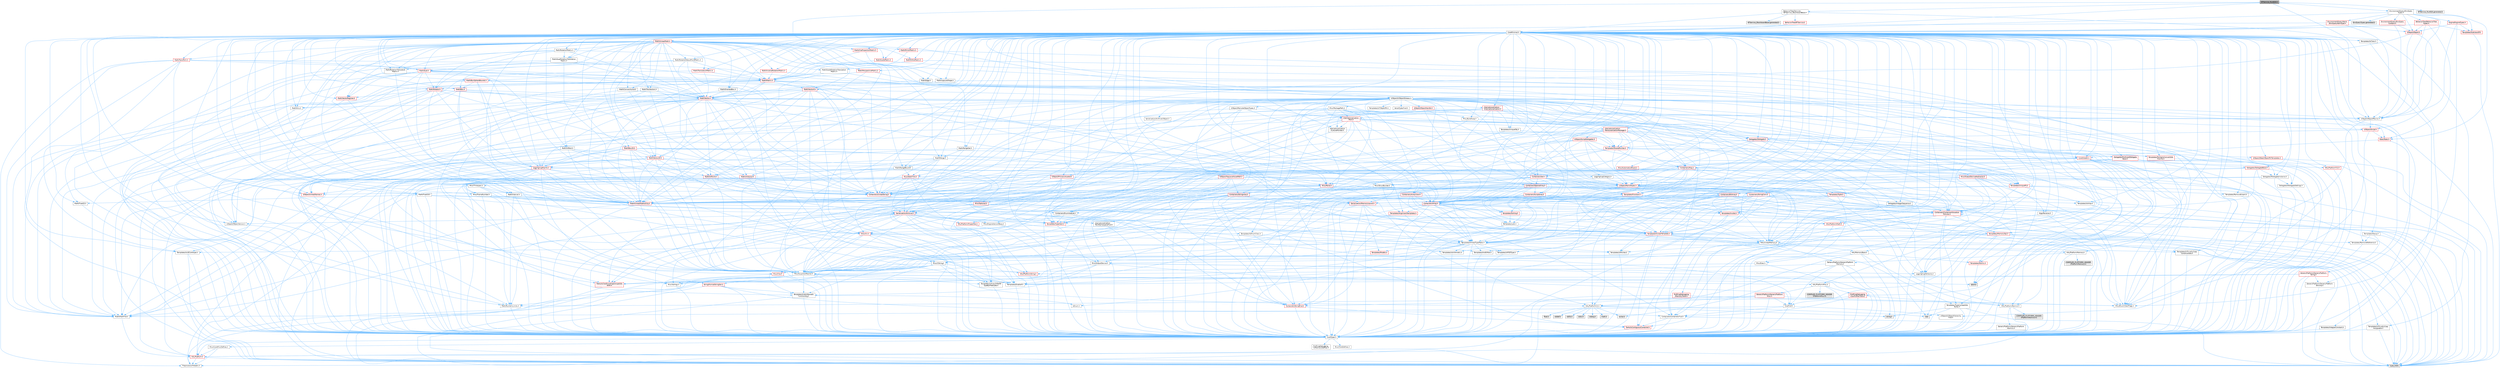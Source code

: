 digraph "BTService_RunEQS.h"
{
 // INTERACTIVE_SVG=YES
 // LATEX_PDF_SIZE
  bgcolor="transparent";
  edge [fontname=Helvetica,fontsize=10,labelfontname=Helvetica,labelfontsize=10];
  node [fontname=Helvetica,fontsize=10,shape=box,height=0.2,width=0.4];
  Node1 [id="Node000001",label="BTService_RunEQS.h",height=0.2,width=0.4,color="gray40", fillcolor="grey60", style="filled", fontcolor="black",tooltip=" "];
  Node1 -> Node2 [id="edge1_Node000001_Node000002",color="steelblue1",style="solid",tooltip=" "];
  Node2 [id="Node000002",label="CoreMinimal.h",height=0.2,width=0.4,color="grey40", fillcolor="white", style="filled",URL="$d7/d67/CoreMinimal_8h.html",tooltip=" "];
  Node2 -> Node3 [id="edge2_Node000002_Node000003",color="steelblue1",style="solid",tooltip=" "];
  Node3 [id="Node000003",label="CoreTypes.h",height=0.2,width=0.4,color="grey40", fillcolor="white", style="filled",URL="$dc/dec/CoreTypes_8h.html",tooltip=" "];
  Node3 -> Node4 [id="edge3_Node000003_Node000004",color="steelblue1",style="solid",tooltip=" "];
  Node4 [id="Node000004",label="HAL/Platform.h",height=0.2,width=0.4,color="red", fillcolor="#FFF0F0", style="filled",URL="$d9/dd0/Platform_8h.html",tooltip=" "];
  Node4 -> Node7 [id="edge4_Node000004_Node000007",color="steelblue1",style="solid",tooltip=" "];
  Node7 [id="Node000007",label="type_traits",height=0.2,width=0.4,color="grey60", fillcolor="#E0E0E0", style="filled",tooltip=" "];
  Node4 -> Node8 [id="edge5_Node000004_Node000008",color="steelblue1",style="solid",tooltip=" "];
  Node8 [id="Node000008",label="PreprocessorHelpers.h",height=0.2,width=0.4,color="grey40", fillcolor="white", style="filled",URL="$db/ddb/PreprocessorHelpers_8h.html",tooltip=" "];
  Node3 -> Node14 [id="edge6_Node000003_Node000014",color="steelblue1",style="solid",tooltip=" "];
  Node14 [id="Node000014",label="ProfilingDebugging\l/UMemoryDefines.h",height=0.2,width=0.4,color="grey40", fillcolor="white", style="filled",URL="$d2/da2/UMemoryDefines_8h.html",tooltip=" "];
  Node3 -> Node15 [id="edge7_Node000003_Node000015",color="steelblue1",style="solid",tooltip=" "];
  Node15 [id="Node000015",label="Misc/CoreMiscDefines.h",height=0.2,width=0.4,color="grey40", fillcolor="white", style="filled",URL="$da/d38/CoreMiscDefines_8h.html",tooltip=" "];
  Node15 -> Node4 [id="edge8_Node000015_Node000004",color="steelblue1",style="solid",tooltip=" "];
  Node15 -> Node8 [id="edge9_Node000015_Node000008",color="steelblue1",style="solid",tooltip=" "];
  Node3 -> Node16 [id="edge10_Node000003_Node000016",color="steelblue1",style="solid",tooltip=" "];
  Node16 [id="Node000016",label="Misc/CoreDefines.h",height=0.2,width=0.4,color="grey40", fillcolor="white", style="filled",URL="$d3/dd2/CoreDefines_8h.html",tooltip=" "];
  Node2 -> Node17 [id="edge11_Node000002_Node000017",color="steelblue1",style="solid",tooltip=" "];
  Node17 [id="Node000017",label="CoreFwd.h",height=0.2,width=0.4,color="grey40", fillcolor="white", style="filled",URL="$d1/d1e/CoreFwd_8h.html",tooltip=" "];
  Node17 -> Node3 [id="edge12_Node000017_Node000003",color="steelblue1",style="solid",tooltip=" "];
  Node17 -> Node18 [id="edge13_Node000017_Node000018",color="steelblue1",style="solid",tooltip=" "];
  Node18 [id="Node000018",label="Containers/ContainersFwd.h",height=0.2,width=0.4,color="grey40", fillcolor="white", style="filled",URL="$d4/d0a/ContainersFwd_8h.html",tooltip=" "];
  Node18 -> Node4 [id="edge14_Node000018_Node000004",color="steelblue1",style="solid",tooltip=" "];
  Node18 -> Node3 [id="edge15_Node000018_Node000003",color="steelblue1",style="solid",tooltip=" "];
  Node18 -> Node19 [id="edge16_Node000018_Node000019",color="steelblue1",style="solid",tooltip=" "];
  Node19 [id="Node000019",label="Traits/IsContiguousContainer.h",height=0.2,width=0.4,color="red", fillcolor="#FFF0F0", style="filled",URL="$d5/d3c/IsContiguousContainer_8h.html",tooltip=" "];
  Node19 -> Node3 [id="edge17_Node000019_Node000003",color="steelblue1",style="solid",tooltip=" "];
  Node17 -> Node22 [id="edge18_Node000017_Node000022",color="steelblue1",style="solid",tooltip=" "];
  Node22 [id="Node000022",label="Math/MathFwd.h",height=0.2,width=0.4,color="grey40", fillcolor="white", style="filled",URL="$d2/d10/MathFwd_8h.html",tooltip=" "];
  Node22 -> Node4 [id="edge19_Node000022_Node000004",color="steelblue1",style="solid",tooltip=" "];
  Node17 -> Node23 [id="edge20_Node000017_Node000023",color="steelblue1",style="solid",tooltip=" "];
  Node23 [id="Node000023",label="UObject/UObjectHierarchy\lFwd.h",height=0.2,width=0.4,color="grey40", fillcolor="white", style="filled",URL="$d3/d13/UObjectHierarchyFwd_8h.html",tooltip=" "];
  Node2 -> Node23 [id="edge21_Node000002_Node000023",color="steelblue1",style="solid",tooltip=" "];
  Node2 -> Node18 [id="edge22_Node000002_Node000018",color="steelblue1",style="solid",tooltip=" "];
  Node2 -> Node24 [id="edge23_Node000002_Node000024",color="steelblue1",style="solid",tooltip=" "];
  Node24 [id="Node000024",label="Misc/VarArgs.h",height=0.2,width=0.4,color="grey40", fillcolor="white", style="filled",URL="$d5/d6f/VarArgs_8h.html",tooltip=" "];
  Node24 -> Node3 [id="edge24_Node000024_Node000003",color="steelblue1",style="solid",tooltip=" "];
  Node2 -> Node25 [id="edge25_Node000002_Node000025",color="steelblue1",style="solid",tooltip=" "];
  Node25 [id="Node000025",label="Logging/LogVerbosity.h",height=0.2,width=0.4,color="grey40", fillcolor="white", style="filled",URL="$d2/d8f/LogVerbosity_8h.html",tooltip=" "];
  Node25 -> Node3 [id="edge26_Node000025_Node000003",color="steelblue1",style="solid",tooltip=" "];
  Node2 -> Node26 [id="edge27_Node000002_Node000026",color="steelblue1",style="solid",tooltip=" "];
  Node26 [id="Node000026",label="Misc/OutputDevice.h",height=0.2,width=0.4,color="grey40", fillcolor="white", style="filled",URL="$d7/d32/OutputDevice_8h.html",tooltip=" "];
  Node26 -> Node17 [id="edge28_Node000026_Node000017",color="steelblue1",style="solid",tooltip=" "];
  Node26 -> Node3 [id="edge29_Node000026_Node000003",color="steelblue1",style="solid",tooltip=" "];
  Node26 -> Node25 [id="edge30_Node000026_Node000025",color="steelblue1",style="solid",tooltip=" "];
  Node26 -> Node24 [id="edge31_Node000026_Node000024",color="steelblue1",style="solid",tooltip=" "];
  Node26 -> Node27 [id="edge32_Node000026_Node000027",color="steelblue1",style="solid",tooltip=" "];
  Node27 [id="Node000027",label="Templates/IsArrayOrRefOf\lTypeByPredicate.h",height=0.2,width=0.4,color="grey40", fillcolor="white", style="filled",URL="$d6/da1/IsArrayOrRefOfTypeByPredicate_8h.html",tooltip=" "];
  Node27 -> Node3 [id="edge33_Node000027_Node000003",color="steelblue1",style="solid",tooltip=" "];
  Node26 -> Node28 [id="edge34_Node000026_Node000028",color="steelblue1",style="solid",tooltip=" "];
  Node28 [id="Node000028",label="Templates/IsValidVariadic\lFunctionArg.h",height=0.2,width=0.4,color="grey40", fillcolor="white", style="filled",URL="$d0/dc8/IsValidVariadicFunctionArg_8h.html",tooltip=" "];
  Node28 -> Node3 [id="edge35_Node000028_Node000003",color="steelblue1",style="solid",tooltip=" "];
  Node28 -> Node29 [id="edge36_Node000028_Node000029",color="steelblue1",style="solid",tooltip=" "];
  Node29 [id="Node000029",label="IsEnum.h",height=0.2,width=0.4,color="grey40", fillcolor="white", style="filled",URL="$d4/de5/IsEnum_8h.html",tooltip=" "];
  Node28 -> Node7 [id="edge37_Node000028_Node000007",color="steelblue1",style="solid",tooltip=" "];
  Node26 -> Node30 [id="edge38_Node000026_Node000030",color="steelblue1",style="solid",tooltip=" "];
  Node30 [id="Node000030",label="Traits/IsCharEncodingCompatible\lWith.h",height=0.2,width=0.4,color="red", fillcolor="#FFF0F0", style="filled",URL="$df/dd1/IsCharEncodingCompatibleWith_8h.html",tooltip=" "];
  Node30 -> Node7 [id="edge39_Node000030_Node000007",color="steelblue1",style="solid",tooltip=" "];
  Node2 -> Node32 [id="edge40_Node000002_Node000032",color="steelblue1",style="solid",tooltip=" "];
  Node32 [id="Node000032",label="HAL/PlatformCrt.h",height=0.2,width=0.4,color="grey40", fillcolor="white", style="filled",URL="$d8/d75/PlatformCrt_8h.html",tooltip=" "];
  Node32 -> Node33 [id="edge41_Node000032_Node000033",color="steelblue1",style="solid",tooltip=" "];
  Node33 [id="Node000033",label="new",height=0.2,width=0.4,color="grey60", fillcolor="#E0E0E0", style="filled",tooltip=" "];
  Node32 -> Node34 [id="edge42_Node000032_Node000034",color="steelblue1",style="solid",tooltip=" "];
  Node34 [id="Node000034",label="wchar.h",height=0.2,width=0.4,color="grey60", fillcolor="#E0E0E0", style="filled",tooltip=" "];
  Node32 -> Node35 [id="edge43_Node000032_Node000035",color="steelblue1",style="solid",tooltip=" "];
  Node35 [id="Node000035",label="stddef.h",height=0.2,width=0.4,color="grey60", fillcolor="#E0E0E0", style="filled",tooltip=" "];
  Node32 -> Node36 [id="edge44_Node000032_Node000036",color="steelblue1",style="solid",tooltip=" "];
  Node36 [id="Node000036",label="stdlib.h",height=0.2,width=0.4,color="grey60", fillcolor="#E0E0E0", style="filled",tooltip=" "];
  Node32 -> Node37 [id="edge45_Node000032_Node000037",color="steelblue1",style="solid",tooltip=" "];
  Node37 [id="Node000037",label="stdio.h",height=0.2,width=0.4,color="grey60", fillcolor="#E0E0E0", style="filled",tooltip=" "];
  Node32 -> Node38 [id="edge46_Node000032_Node000038",color="steelblue1",style="solid",tooltip=" "];
  Node38 [id="Node000038",label="stdarg.h",height=0.2,width=0.4,color="grey60", fillcolor="#E0E0E0", style="filled",tooltip=" "];
  Node32 -> Node39 [id="edge47_Node000032_Node000039",color="steelblue1",style="solid",tooltip=" "];
  Node39 [id="Node000039",label="math.h",height=0.2,width=0.4,color="grey60", fillcolor="#E0E0E0", style="filled",tooltip=" "];
  Node32 -> Node40 [id="edge48_Node000032_Node000040",color="steelblue1",style="solid",tooltip=" "];
  Node40 [id="Node000040",label="float.h",height=0.2,width=0.4,color="grey60", fillcolor="#E0E0E0", style="filled",tooltip=" "];
  Node32 -> Node41 [id="edge49_Node000032_Node000041",color="steelblue1",style="solid",tooltip=" "];
  Node41 [id="Node000041",label="string.h",height=0.2,width=0.4,color="grey60", fillcolor="#E0E0E0", style="filled",tooltip=" "];
  Node2 -> Node42 [id="edge50_Node000002_Node000042",color="steelblue1",style="solid",tooltip=" "];
  Node42 [id="Node000042",label="HAL/PlatformMisc.h",height=0.2,width=0.4,color="grey40", fillcolor="white", style="filled",URL="$d0/df5/PlatformMisc_8h.html",tooltip=" "];
  Node42 -> Node3 [id="edge51_Node000042_Node000003",color="steelblue1",style="solid",tooltip=" "];
  Node42 -> Node43 [id="edge52_Node000042_Node000043",color="steelblue1",style="solid",tooltip=" "];
  Node43 [id="Node000043",label="GenericPlatform/GenericPlatform\lMisc.h",height=0.2,width=0.4,color="red", fillcolor="#FFF0F0", style="filled",URL="$db/d9a/GenericPlatformMisc_8h.html",tooltip=" "];
  Node43 -> Node44 [id="edge53_Node000043_Node000044",color="steelblue1",style="solid",tooltip=" "];
  Node44 [id="Node000044",label="Containers/StringFwd.h",height=0.2,width=0.4,color="red", fillcolor="#FFF0F0", style="filled",URL="$df/d37/StringFwd_8h.html",tooltip=" "];
  Node44 -> Node3 [id="edge54_Node000044_Node000003",color="steelblue1",style="solid",tooltip=" "];
  Node44 -> Node19 [id="edge55_Node000044_Node000019",color="steelblue1",style="solid",tooltip=" "];
  Node43 -> Node17 [id="edge56_Node000043_Node000017",color="steelblue1",style="solid",tooltip=" "];
  Node43 -> Node3 [id="edge57_Node000043_Node000003",color="steelblue1",style="solid",tooltip=" "];
  Node43 -> Node32 [id="edge58_Node000043_Node000032",color="steelblue1",style="solid",tooltip=" "];
  Node43 -> Node47 [id="edge59_Node000043_Node000047",color="steelblue1",style="solid",tooltip=" "];
  Node47 [id="Node000047",label="Math/NumericLimits.h",height=0.2,width=0.4,color="grey40", fillcolor="white", style="filled",URL="$df/d1b/NumericLimits_8h.html",tooltip=" "];
  Node47 -> Node3 [id="edge60_Node000047_Node000003",color="steelblue1",style="solid",tooltip=" "];
  Node43 -> Node49 [id="edge61_Node000043_Node000049",color="steelblue1",style="solid",tooltip=" "];
  Node49 [id="Node000049",label="Misc/EnumClassFlags.h",height=0.2,width=0.4,color="grey40", fillcolor="white", style="filled",URL="$d8/de7/EnumClassFlags_8h.html",tooltip=" "];
  Node42 -> Node52 [id="edge62_Node000042_Node000052",color="steelblue1",style="solid",tooltip=" "];
  Node52 [id="Node000052",label="COMPILED_PLATFORM_HEADER\l(PlatformMisc.h)",height=0.2,width=0.4,color="grey60", fillcolor="#E0E0E0", style="filled",tooltip=" "];
  Node42 -> Node53 [id="edge63_Node000042_Node000053",color="steelblue1",style="solid",tooltip=" "];
  Node53 [id="Node000053",label="ProfilingDebugging\l/CpuProfilerTrace.h",height=0.2,width=0.4,color="red", fillcolor="#FFF0F0", style="filled",URL="$da/dcb/CpuProfilerTrace_8h.html",tooltip=" "];
  Node53 -> Node3 [id="edge64_Node000053_Node000003",color="steelblue1",style="solid",tooltip=" "];
  Node53 -> Node18 [id="edge65_Node000053_Node000018",color="steelblue1",style="solid",tooltip=" "];
  Node53 -> Node54 [id="edge66_Node000053_Node000054",color="steelblue1",style="solid",tooltip=" "];
  Node54 [id="Node000054",label="HAL/PlatformAtomics.h",height=0.2,width=0.4,color="grey40", fillcolor="white", style="filled",URL="$d3/d36/PlatformAtomics_8h.html",tooltip=" "];
  Node54 -> Node3 [id="edge67_Node000054_Node000003",color="steelblue1",style="solid",tooltip=" "];
  Node54 -> Node55 [id="edge68_Node000054_Node000055",color="steelblue1",style="solid",tooltip=" "];
  Node55 [id="Node000055",label="GenericPlatform/GenericPlatform\lAtomics.h",height=0.2,width=0.4,color="grey40", fillcolor="white", style="filled",URL="$da/d72/GenericPlatformAtomics_8h.html",tooltip=" "];
  Node55 -> Node3 [id="edge69_Node000055_Node000003",color="steelblue1",style="solid",tooltip=" "];
  Node54 -> Node56 [id="edge70_Node000054_Node000056",color="steelblue1",style="solid",tooltip=" "];
  Node56 [id="Node000056",label="COMPILED_PLATFORM_HEADER\l(PlatformAtomics.h)",height=0.2,width=0.4,color="grey60", fillcolor="#E0E0E0", style="filled",tooltip=" "];
  Node53 -> Node8 [id="edge71_Node000053_Node000008",color="steelblue1",style="solid",tooltip=" "];
  Node2 -> Node61 [id="edge72_Node000002_Node000061",color="steelblue1",style="solid",tooltip=" "];
  Node61 [id="Node000061",label="Misc/AssertionMacros.h",height=0.2,width=0.4,color="grey40", fillcolor="white", style="filled",URL="$d0/dfa/AssertionMacros_8h.html",tooltip=" "];
  Node61 -> Node3 [id="edge73_Node000061_Node000003",color="steelblue1",style="solid",tooltip=" "];
  Node61 -> Node4 [id="edge74_Node000061_Node000004",color="steelblue1",style="solid",tooltip=" "];
  Node61 -> Node42 [id="edge75_Node000061_Node000042",color="steelblue1",style="solid",tooltip=" "];
  Node61 -> Node8 [id="edge76_Node000061_Node000008",color="steelblue1",style="solid",tooltip=" "];
  Node61 -> Node62 [id="edge77_Node000061_Node000062",color="steelblue1",style="solid",tooltip=" "];
  Node62 [id="Node000062",label="Templates/EnableIf.h",height=0.2,width=0.4,color="grey40", fillcolor="white", style="filled",URL="$d7/d60/EnableIf_8h.html",tooltip=" "];
  Node62 -> Node3 [id="edge78_Node000062_Node000003",color="steelblue1",style="solid",tooltip=" "];
  Node61 -> Node27 [id="edge79_Node000061_Node000027",color="steelblue1",style="solid",tooltip=" "];
  Node61 -> Node28 [id="edge80_Node000061_Node000028",color="steelblue1",style="solid",tooltip=" "];
  Node61 -> Node30 [id="edge81_Node000061_Node000030",color="steelblue1",style="solid",tooltip=" "];
  Node61 -> Node24 [id="edge82_Node000061_Node000024",color="steelblue1",style="solid",tooltip=" "];
  Node61 -> Node63 [id="edge83_Node000061_Node000063",color="steelblue1",style="solid",tooltip=" "];
  Node63 [id="Node000063",label="String/FormatStringSan.h",height=0.2,width=0.4,color="red", fillcolor="#FFF0F0", style="filled",URL="$d3/d8b/FormatStringSan_8h.html",tooltip=" "];
  Node63 -> Node7 [id="edge84_Node000063_Node000007",color="steelblue1",style="solid",tooltip=" "];
  Node63 -> Node3 [id="edge85_Node000063_Node000003",color="steelblue1",style="solid",tooltip=" "];
  Node63 -> Node28 [id="edge86_Node000063_Node000028",color="steelblue1",style="solid",tooltip=" "];
  Node63 -> Node18 [id="edge87_Node000063_Node000018",color="steelblue1",style="solid",tooltip=" "];
  Node61 -> Node69 [id="edge88_Node000061_Node000069",color="steelblue1",style="solid",tooltip=" "];
  Node69 [id="Node000069",label="atomic",height=0.2,width=0.4,color="grey60", fillcolor="#E0E0E0", style="filled",tooltip=" "];
  Node2 -> Node70 [id="edge89_Node000002_Node000070",color="steelblue1",style="solid",tooltip=" "];
  Node70 [id="Node000070",label="Templates/IsPointer.h",height=0.2,width=0.4,color="grey40", fillcolor="white", style="filled",URL="$d7/d05/IsPointer_8h.html",tooltip=" "];
  Node70 -> Node3 [id="edge90_Node000070_Node000003",color="steelblue1",style="solid",tooltip=" "];
  Node2 -> Node71 [id="edge91_Node000002_Node000071",color="steelblue1",style="solid",tooltip=" "];
  Node71 [id="Node000071",label="HAL/PlatformMemory.h",height=0.2,width=0.4,color="grey40", fillcolor="white", style="filled",URL="$de/d68/PlatformMemory_8h.html",tooltip=" "];
  Node71 -> Node3 [id="edge92_Node000071_Node000003",color="steelblue1",style="solid",tooltip=" "];
  Node71 -> Node72 [id="edge93_Node000071_Node000072",color="steelblue1",style="solid",tooltip=" "];
  Node72 [id="Node000072",label="GenericPlatform/GenericPlatform\lMemory.h",height=0.2,width=0.4,color="grey40", fillcolor="white", style="filled",URL="$dd/d22/GenericPlatformMemory_8h.html",tooltip=" "];
  Node72 -> Node17 [id="edge94_Node000072_Node000017",color="steelblue1",style="solid",tooltip=" "];
  Node72 -> Node3 [id="edge95_Node000072_Node000003",color="steelblue1",style="solid",tooltip=" "];
  Node72 -> Node73 [id="edge96_Node000072_Node000073",color="steelblue1",style="solid",tooltip=" "];
  Node73 [id="Node000073",label="HAL/PlatformString.h",height=0.2,width=0.4,color="red", fillcolor="#FFF0F0", style="filled",URL="$db/db5/PlatformString_8h.html",tooltip=" "];
  Node73 -> Node3 [id="edge97_Node000073_Node000003",color="steelblue1",style="solid",tooltip=" "];
  Node72 -> Node41 [id="edge98_Node000072_Node000041",color="steelblue1",style="solid",tooltip=" "];
  Node72 -> Node34 [id="edge99_Node000072_Node000034",color="steelblue1",style="solid",tooltip=" "];
  Node71 -> Node75 [id="edge100_Node000071_Node000075",color="steelblue1",style="solid",tooltip=" "];
  Node75 [id="Node000075",label="COMPILED_PLATFORM_HEADER\l(PlatformMemory.h)",height=0.2,width=0.4,color="grey60", fillcolor="#E0E0E0", style="filled",tooltip=" "];
  Node2 -> Node54 [id="edge101_Node000002_Node000054",color="steelblue1",style="solid",tooltip=" "];
  Node2 -> Node76 [id="edge102_Node000002_Node000076",color="steelblue1",style="solid",tooltip=" "];
  Node76 [id="Node000076",label="Misc/Exec.h",height=0.2,width=0.4,color="grey40", fillcolor="white", style="filled",URL="$de/ddb/Exec_8h.html",tooltip=" "];
  Node76 -> Node3 [id="edge103_Node000076_Node000003",color="steelblue1",style="solid",tooltip=" "];
  Node76 -> Node61 [id="edge104_Node000076_Node000061",color="steelblue1",style="solid",tooltip=" "];
  Node2 -> Node77 [id="edge105_Node000002_Node000077",color="steelblue1",style="solid",tooltip=" "];
  Node77 [id="Node000077",label="HAL/MemoryBase.h",height=0.2,width=0.4,color="grey40", fillcolor="white", style="filled",URL="$d6/d9f/MemoryBase_8h.html",tooltip=" "];
  Node77 -> Node3 [id="edge106_Node000077_Node000003",color="steelblue1",style="solid",tooltip=" "];
  Node77 -> Node54 [id="edge107_Node000077_Node000054",color="steelblue1",style="solid",tooltip=" "];
  Node77 -> Node32 [id="edge108_Node000077_Node000032",color="steelblue1",style="solid",tooltip=" "];
  Node77 -> Node76 [id="edge109_Node000077_Node000076",color="steelblue1",style="solid",tooltip=" "];
  Node77 -> Node26 [id="edge110_Node000077_Node000026",color="steelblue1",style="solid",tooltip=" "];
  Node77 -> Node78 [id="edge111_Node000077_Node000078",color="steelblue1",style="solid",tooltip=" "];
  Node78 [id="Node000078",label="Templates/Atomic.h",height=0.2,width=0.4,color="red", fillcolor="#FFF0F0", style="filled",URL="$d3/d91/Atomic_8h.html",tooltip=" "];
  Node78 -> Node69 [id="edge112_Node000078_Node000069",color="steelblue1",style="solid",tooltip=" "];
  Node2 -> Node87 [id="edge113_Node000002_Node000087",color="steelblue1",style="solid",tooltip=" "];
  Node87 [id="Node000087",label="HAL/UnrealMemory.h",height=0.2,width=0.4,color="grey40", fillcolor="white", style="filled",URL="$d9/d96/UnrealMemory_8h.html",tooltip=" "];
  Node87 -> Node3 [id="edge114_Node000087_Node000003",color="steelblue1",style="solid",tooltip=" "];
  Node87 -> Node72 [id="edge115_Node000087_Node000072",color="steelblue1",style="solid",tooltip=" "];
  Node87 -> Node77 [id="edge116_Node000087_Node000077",color="steelblue1",style="solid",tooltip=" "];
  Node87 -> Node71 [id="edge117_Node000087_Node000071",color="steelblue1",style="solid",tooltip=" "];
  Node87 -> Node88 [id="edge118_Node000087_Node000088",color="steelblue1",style="solid",tooltip=" "];
  Node88 [id="Node000088",label="ProfilingDebugging\l/MemoryTrace.h",height=0.2,width=0.4,color="red", fillcolor="#FFF0F0", style="filled",URL="$da/dd7/MemoryTrace_8h.html",tooltip=" "];
  Node88 -> Node4 [id="edge119_Node000088_Node000004",color="steelblue1",style="solid",tooltip=" "];
  Node88 -> Node49 [id="edge120_Node000088_Node000049",color="steelblue1",style="solid",tooltip=" "];
  Node87 -> Node70 [id="edge121_Node000087_Node000070",color="steelblue1",style="solid",tooltip=" "];
  Node2 -> Node89 [id="edge122_Node000002_Node000089",color="steelblue1",style="solid",tooltip=" "];
  Node89 [id="Node000089",label="Templates/IsArithmetic.h",height=0.2,width=0.4,color="grey40", fillcolor="white", style="filled",URL="$d2/d5d/IsArithmetic_8h.html",tooltip=" "];
  Node89 -> Node3 [id="edge123_Node000089_Node000003",color="steelblue1",style="solid",tooltip=" "];
  Node2 -> Node83 [id="edge124_Node000002_Node000083",color="steelblue1",style="solid",tooltip=" "];
  Node83 [id="Node000083",label="Templates/AndOrNot.h",height=0.2,width=0.4,color="grey40", fillcolor="white", style="filled",URL="$db/d0a/AndOrNot_8h.html",tooltip=" "];
  Node83 -> Node3 [id="edge125_Node000083_Node000003",color="steelblue1",style="solid",tooltip=" "];
  Node2 -> Node90 [id="edge126_Node000002_Node000090",color="steelblue1",style="solid",tooltip=" "];
  Node90 [id="Node000090",label="Templates/IsPODType.h",height=0.2,width=0.4,color="grey40", fillcolor="white", style="filled",URL="$d7/db1/IsPODType_8h.html",tooltip=" "];
  Node90 -> Node3 [id="edge127_Node000090_Node000003",color="steelblue1",style="solid",tooltip=" "];
  Node2 -> Node91 [id="edge128_Node000002_Node000091",color="steelblue1",style="solid",tooltip=" "];
  Node91 [id="Node000091",label="Templates/IsUECoreType.h",height=0.2,width=0.4,color="grey40", fillcolor="white", style="filled",URL="$d1/db8/IsUECoreType_8h.html",tooltip=" "];
  Node91 -> Node3 [id="edge129_Node000091_Node000003",color="steelblue1",style="solid",tooltip=" "];
  Node91 -> Node7 [id="edge130_Node000091_Node000007",color="steelblue1",style="solid",tooltip=" "];
  Node2 -> Node84 [id="edge131_Node000002_Node000084",color="steelblue1",style="solid",tooltip=" "];
  Node84 [id="Node000084",label="Templates/IsTriviallyCopy\lConstructible.h",height=0.2,width=0.4,color="grey40", fillcolor="white", style="filled",URL="$d3/d78/IsTriviallyCopyConstructible_8h.html",tooltip=" "];
  Node84 -> Node3 [id="edge132_Node000084_Node000003",color="steelblue1",style="solid",tooltip=" "];
  Node84 -> Node7 [id="edge133_Node000084_Node000007",color="steelblue1",style="solid",tooltip=" "];
  Node2 -> Node92 [id="edge134_Node000002_Node000092",color="steelblue1",style="solid",tooltip=" "];
  Node92 [id="Node000092",label="Templates/UnrealTypeTraits.h",height=0.2,width=0.4,color="grey40", fillcolor="white", style="filled",URL="$d2/d2d/UnrealTypeTraits_8h.html",tooltip=" "];
  Node92 -> Node3 [id="edge135_Node000092_Node000003",color="steelblue1",style="solid",tooltip=" "];
  Node92 -> Node70 [id="edge136_Node000092_Node000070",color="steelblue1",style="solid",tooltip=" "];
  Node92 -> Node61 [id="edge137_Node000092_Node000061",color="steelblue1",style="solid",tooltip=" "];
  Node92 -> Node83 [id="edge138_Node000092_Node000083",color="steelblue1",style="solid",tooltip=" "];
  Node92 -> Node62 [id="edge139_Node000092_Node000062",color="steelblue1",style="solid",tooltip=" "];
  Node92 -> Node89 [id="edge140_Node000092_Node000089",color="steelblue1",style="solid",tooltip=" "];
  Node92 -> Node29 [id="edge141_Node000092_Node000029",color="steelblue1",style="solid",tooltip=" "];
  Node92 -> Node93 [id="edge142_Node000092_Node000093",color="steelblue1",style="solid",tooltip=" "];
  Node93 [id="Node000093",label="Templates/Models.h",height=0.2,width=0.4,color="red", fillcolor="#FFF0F0", style="filled",URL="$d3/d0c/Models_8h.html",tooltip=" "];
  Node92 -> Node90 [id="edge143_Node000092_Node000090",color="steelblue1",style="solid",tooltip=" "];
  Node92 -> Node91 [id="edge144_Node000092_Node000091",color="steelblue1",style="solid",tooltip=" "];
  Node92 -> Node84 [id="edge145_Node000092_Node000084",color="steelblue1",style="solid",tooltip=" "];
  Node2 -> Node62 [id="edge146_Node000002_Node000062",color="steelblue1",style="solid",tooltip=" "];
  Node2 -> Node94 [id="edge147_Node000002_Node000094",color="steelblue1",style="solid",tooltip=" "];
  Node94 [id="Node000094",label="Templates/RemoveReference.h",height=0.2,width=0.4,color="grey40", fillcolor="white", style="filled",URL="$da/dbe/RemoveReference_8h.html",tooltip=" "];
  Node94 -> Node3 [id="edge148_Node000094_Node000003",color="steelblue1",style="solid",tooltip=" "];
  Node2 -> Node95 [id="edge149_Node000002_Node000095",color="steelblue1",style="solid",tooltip=" "];
  Node95 [id="Node000095",label="Templates/IntegralConstant.h",height=0.2,width=0.4,color="grey40", fillcolor="white", style="filled",URL="$db/d1b/IntegralConstant_8h.html",tooltip=" "];
  Node95 -> Node3 [id="edge150_Node000095_Node000003",color="steelblue1",style="solid",tooltip=" "];
  Node2 -> Node96 [id="edge151_Node000002_Node000096",color="steelblue1",style="solid",tooltip=" "];
  Node96 [id="Node000096",label="Templates/IsClass.h",height=0.2,width=0.4,color="grey40", fillcolor="white", style="filled",URL="$db/dcb/IsClass_8h.html",tooltip=" "];
  Node96 -> Node3 [id="edge152_Node000096_Node000003",color="steelblue1",style="solid",tooltip=" "];
  Node2 -> Node97 [id="edge153_Node000002_Node000097",color="steelblue1",style="solid",tooltip=" "];
  Node97 [id="Node000097",label="Templates/TypeCompatible\lBytes.h",height=0.2,width=0.4,color="grey40", fillcolor="white", style="filled",URL="$df/d0a/TypeCompatibleBytes_8h.html",tooltip=" "];
  Node97 -> Node3 [id="edge154_Node000097_Node000003",color="steelblue1",style="solid",tooltip=" "];
  Node97 -> Node41 [id="edge155_Node000097_Node000041",color="steelblue1",style="solid",tooltip=" "];
  Node97 -> Node33 [id="edge156_Node000097_Node000033",color="steelblue1",style="solid",tooltip=" "];
  Node97 -> Node7 [id="edge157_Node000097_Node000007",color="steelblue1",style="solid",tooltip=" "];
  Node2 -> Node19 [id="edge158_Node000002_Node000019",color="steelblue1",style="solid",tooltip=" "];
  Node2 -> Node98 [id="edge159_Node000002_Node000098",color="steelblue1",style="solid",tooltip=" "];
  Node98 [id="Node000098",label="Templates/UnrealTemplate.h",height=0.2,width=0.4,color="red", fillcolor="#FFF0F0", style="filled",URL="$d4/d24/UnrealTemplate_8h.html",tooltip=" "];
  Node98 -> Node3 [id="edge160_Node000098_Node000003",color="steelblue1",style="solid",tooltip=" "];
  Node98 -> Node70 [id="edge161_Node000098_Node000070",color="steelblue1",style="solid",tooltip=" "];
  Node98 -> Node87 [id="edge162_Node000098_Node000087",color="steelblue1",style="solid",tooltip=" "];
  Node98 -> Node92 [id="edge163_Node000098_Node000092",color="steelblue1",style="solid",tooltip=" "];
  Node98 -> Node94 [id="edge164_Node000098_Node000094",color="steelblue1",style="solid",tooltip=" "];
  Node98 -> Node97 [id="edge165_Node000098_Node000097",color="steelblue1",style="solid",tooltip=" "];
  Node98 -> Node19 [id="edge166_Node000098_Node000019",color="steelblue1",style="solid",tooltip=" "];
  Node98 -> Node7 [id="edge167_Node000098_Node000007",color="steelblue1",style="solid",tooltip=" "];
  Node2 -> Node47 [id="edge168_Node000002_Node000047",color="steelblue1",style="solid",tooltip=" "];
  Node2 -> Node102 [id="edge169_Node000002_Node000102",color="steelblue1",style="solid",tooltip=" "];
  Node102 [id="Node000102",label="HAL/PlatformMath.h",height=0.2,width=0.4,color="red", fillcolor="#FFF0F0", style="filled",URL="$dc/d53/PlatformMath_8h.html",tooltip=" "];
  Node102 -> Node3 [id="edge170_Node000102_Node000003",color="steelblue1",style="solid",tooltip=" "];
  Node2 -> Node85 [id="edge171_Node000002_Node000085",color="steelblue1",style="solid",tooltip=" "];
  Node85 [id="Node000085",label="Templates/IsTriviallyCopy\lAssignable.h",height=0.2,width=0.4,color="grey40", fillcolor="white", style="filled",URL="$d2/df2/IsTriviallyCopyAssignable_8h.html",tooltip=" "];
  Node85 -> Node3 [id="edge172_Node000085_Node000003",color="steelblue1",style="solid",tooltip=" "];
  Node85 -> Node7 [id="edge173_Node000085_Node000007",color="steelblue1",style="solid",tooltip=" "];
  Node2 -> Node110 [id="edge174_Node000002_Node000110",color="steelblue1",style="solid",tooltip=" "];
  Node110 [id="Node000110",label="Templates/MemoryOps.h",height=0.2,width=0.4,color="red", fillcolor="#FFF0F0", style="filled",URL="$db/dea/MemoryOps_8h.html",tooltip=" "];
  Node110 -> Node3 [id="edge175_Node000110_Node000003",color="steelblue1",style="solid",tooltip=" "];
  Node110 -> Node87 [id="edge176_Node000110_Node000087",color="steelblue1",style="solid",tooltip=" "];
  Node110 -> Node85 [id="edge177_Node000110_Node000085",color="steelblue1",style="solid",tooltip=" "];
  Node110 -> Node84 [id="edge178_Node000110_Node000084",color="steelblue1",style="solid",tooltip=" "];
  Node110 -> Node92 [id="edge179_Node000110_Node000092",color="steelblue1",style="solid",tooltip=" "];
  Node110 -> Node33 [id="edge180_Node000110_Node000033",color="steelblue1",style="solid",tooltip=" "];
  Node110 -> Node7 [id="edge181_Node000110_Node000007",color="steelblue1",style="solid",tooltip=" "];
  Node2 -> Node111 [id="edge182_Node000002_Node000111",color="steelblue1",style="solid",tooltip=" "];
  Node111 [id="Node000111",label="Containers/ContainerAllocation\lPolicies.h",height=0.2,width=0.4,color="red", fillcolor="#FFF0F0", style="filled",URL="$d7/dff/ContainerAllocationPolicies_8h.html",tooltip=" "];
  Node111 -> Node3 [id="edge183_Node000111_Node000003",color="steelblue1",style="solid",tooltip=" "];
  Node111 -> Node111 [id="edge184_Node000111_Node000111",color="steelblue1",style="solid",tooltip=" "];
  Node111 -> Node102 [id="edge185_Node000111_Node000102",color="steelblue1",style="solid",tooltip=" "];
  Node111 -> Node87 [id="edge186_Node000111_Node000087",color="steelblue1",style="solid",tooltip=" "];
  Node111 -> Node47 [id="edge187_Node000111_Node000047",color="steelblue1",style="solid",tooltip=" "];
  Node111 -> Node61 [id="edge188_Node000111_Node000061",color="steelblue1",style="solid",tooltip=" "];
  Node111 -> Node110 [id="edge189_Node000111_Node000110",color="steelblue1",style="solid",tooltip=" "];
  Node111 -> Node97 [id="edge190_Node000111_Node000097",color="steelblue1",style="solid",tooltip=" "];
  Node111 -> Node7 [id="edge191_Node000111_Node000007",color="steelblue1",style="solid",tooltip=" "];
  Node2 -> Node114 [id="edge192_Node000002_Node000114",color="steelblue1",style="solid",tooltip=" "];
  Node114 [id="Node000114",label="Templates/IsEnumClass.h",height=0.2,width=0.4,color="grey40", fillcolor="white", style="filled",URL="$d7/d15/IsEnumClass_8h.html",tooltip=" "];
  Node114 -> Node3 [id="edge193_Node000114_Node000003",color="steelblue1",style="solid",tooltip=" "];
  Node114 -> Node83 [id="edge194_Node000114_Node000083",color="steelblue1",style="solid",tooltip=" "];
  Node2 -> Node115 [id="edge195_Node000002_Node000115",color="steelblue1",style="solid",tooltip=" "];
  Node115 [id="Node000115",label="HAL/PlatformProperties.h",height=0.2,width=0.4,color="red", fillcolor="#FFF0F0", style="filled",URL="$d9/db0/PlatformProperties_8h.html",tooltip=" "];
  Node115 -> Node3 [id="edge196_Node000115_Node000003",color="steelblue1",style="solid",tooltip=" "];
  Node2 -> Node118 [id="edge197_Node000002_Node000118",color="steelblue1",style="solid",tooltip=" "];
  Node118 [id="Node000118",label="Misc/EngineVersionBase.h",height=0.2,width=0.4,color="grey40", fillcolor="white", style="filled",URL="$d5/d2b/EngineVersionBase_8h.html",tooltip=" "];
  Node118 -> Node3 [id="edge198_Node000118_Node000003",color="steelblue1",style="solid",tooltip=" "];
  Node2 -> Node119 [id="edge199_Node000002_Node000119",color="steelblue1",style="solid",tooltip=" "];
  Node119 [id="Node000119",label="Internationalization\l/TextNamespaceFwd.h",height=0.2,width=0.4,color="grey40", fillcolor="white", style="filled",URL="$d8/d97/TextNamespaceFwd_8h.html",tooltip=" "];
  Node119 -> Node3 [id="edge200_Node000119_Node000003",color="steelblue1",style="solid",tooltip=" "];
  Node2 -> Node120 [id="edge201_Node000002_Node000120",color="steelblue1",style="solid",tooltip=" "];
  Node120 [id="Node000120",label="Serialization/Archive.h",height=0.2,width=0.4,color="red", fillcolor="#FFF0F0", style="filled",URL="$d7/d3b/Archive_8h.html",tooltip=" "];
  Node120 -> Node17 [id="edge202_Node000120_Node000017",color="steelblue1",style="solid",tooltip=" "];
  Node120 -> Node3 [id="edge203_Node000120_Node000003",color="steelblue1",style="solid",tooltip=" "];
  Node120 -> Node115 [id="edge204_Node000120_Node000115",color="steelblue1",style="solid",tooltip=" "];
  Node120 -> Node119 [id="edge205_Node000120_Node000119",color="steelblue1",style="solid",tooltip=" "];
  Node120 -> Node22 [id="edge206_Node000120_Node000022",color="steelblue1",style="solid",tooltip=" "];
  Node120 -> Node61 [id="edge207_Node000120_Node000061",color="steelblue1",style="solid",tooltip=" "];
  Node120 -> Node118 [id="edge208_Node000120_Node000118",color="steelblue1",style="solid",tooltip=" "];
  Node120 -> Node24 [id="edge209_Node000120_Node000024",color="steelblue1",style="solid",tooltip=" "];
  Node120 -> Node62 [id="edge210_Node000120_Node000062",color="steelblue1",style="solid",tooltip=" "];
  Node120 -> Node27 [id="edge211_Node000120_Node000027",color="steelblue1",style="solid",tooltip=" "];
  Node120 -> Node114 [id="edge212_Node000120_Node000114",color="steelblue1",style="solid",tooltip=" "];
  Node120 -> Node28 [id="edge213_Node000120_Node000028",color="steelblue1",style="solid",tooltip=" "];
  Node120 -> Node98 [id="edge214_Node000120_Node000098",color="steelblue1",style="solid",tooltip=" "];
  Node120 -> Node30 [id="edge215_Node000120_Node000030",color="steelblue1",style="solid",tooltip=" "];
  Node120 -> Node123 [id="edge216_Node000120_Node000123",color="steelblue1",style="solid",tooltip=" "];
  Node123 [id="Node000123",label="UObject/ObjectVersion.h",height=0.2,width=0.4,color="grey40", fillcolor="white", style="filled",URL="$da/d63/ObjectVersion_8h.html",tooltip=" "];
  Node123 -> Node3 [id="edge217_Node000123_Node000003",color="steelblue1",style="solid",tooltip=" "];
  Node2 -> Node124 [id="edge218_Node000002_Node000124",color="steelblue1",style="solid",tooltip=" "];
  Node124 [id="Node000124",label="Templates/Less.h",height=0.2,width=0.4,color="grey40", fillcolor="white", style="filled",URL="$de/dc8/Less_8h.html",tooltip=" "];
  Node124 -> Node3 [id="edge219_Node000124_Node000003",color="steelblue1",style="solid",tooltip=" "];
  Node124 -> Node98 [id="edge220_Node000124_Node000098",color="steelblue1",style="solid",tooltip=" "];
  Node2 -> Node125 [id="edge221_Node000002_Node000125",color="steelblue1",style="solid",tooltip=" "];
  Node125 [id="Node000125",label="Templates/Sorting.h",height=0.2,width=0.4,color="red", fillcolor="#FFF0F0", style="filled",URL="$d3/d9e/Sorting_8h.html",tooltip=" "];
  Node125 -> Node3 [id="edge222_Node000125_Node000003",color="steelblue1",style="solid",tooltip=" "];
  Node125 -> Node102 [id="edge223_Node000125_Node000102",color="steelblue1",style="solid",tooltip=" "];
  Node125 -> Node124 [id="edge224_Node000125_Node000124",color="steelblue1",style="solid",tooltip=" "];
  Node2 -> Node136 [id="edge225_Node000002_Node000136",color="steelblue1",style="solid",tooltip=" "];
  Node136 [id="Node000136",label="Misc/Char.h",height=0.2,width=0.4,color="red", fillcolor="#FFF0F0", style="filled",URL="$d0/d58/Char_8h.html",tooltip=" "];
  Node136 -> Node3 [id="edge226_Node000136_Node000003",color="steelblue1",style="solid",tooltip=" "];
  Node136 -> Node7 [id="edge227_Node000136_Node000007",color="steelblue1",style="solid",tooltip=" "];
  Node2 -> Node139 [id="edge228_Node000002_Node000139",color="steelblue1",style="solid",tooltip=" "];
  Node139 [id="Node000139",label="GenericPlatform/GenericPlatform\lStricmp.h",height=0.2,width=0.4,color="grey40", fillcolor="white", style="filled",URL="$d2/d86/GenericPlatformStricmp_8h.html",tooltip=" "];
  Node139 -> Node3 [id="edge229_Node000139_Node000003",color="steelblue1",style="solid",tooltip=" "];
  Node2 -> Node140 [id="edge230_Node000002_Node000140",color="steelblue1",style="solid",tooltip=" "];
  Node140 [id="Node000140",label="GenericPlatform/GenericPlatform\lString.h",height=0.2,width=0.4,color="red", fillcolor="#FFF0F0", style="filled",URL="$dd/d20/GenericPlatformString_8h.html",tooltip=" "];
  Node140 -> Node3 [id="edge231_Node000140_Node000003",color="steelblue1",style="solid",tooltip=" "];
  Node140 -> Node139 [id="edge232_Node000140_Node000139",color="steelblue1",style="solid",tooltip=" "];
  Node140 -> Node62 [id="edge233_Node000140_Node000062",color="steelblue1",style="solid",tooltip=" "];
  Node140 -> Node30 [id="edge234_Node000140_Node000030",color="steelblue1",style="solid",tooltip=" "];
  Node140 -> Node7 [id="edge235_Node000140_Node000007",color="steelblue1",style="solid",tooltip=" "];
  Node2 -> Node73 [id="edge236_Node000002_Node000073",color="steelblue1",style="solid",tooltip=" "];
  Node2 -> Node143 [id="edge237_Node000002_Node000143",color="steelblue1",style="solid",tooltip=" "];
  Node143 [id="Node000143",label="Misc/CString.h",height=0.2,width=0.4,color="grey40", fillcolor="white", style="filled",URL="$d2/d49/CString_8h.html",tooltip=" "];
  Node143 -> Node3 [id="edge238_Node000143_Node000003",color="steelblue1",style="solid",tooltip=" "];
  Node143 -> Node32 [id="edge239_Node000143_Node000032",color="steelblue1",style="solid",tooltip=" "];
  Node143 -> Node73 [id="edge240_Node000143_Node000073",color="steelblue1",style="solid",tooltip=" "];
  Node143 -> Node61 [id="edge241_Node000143_Node000061",color="steelblue1",style="solid",tooltip=" "];
  Node143 -> Node136 [id="edge242_Node000143_Node000136",color="steelblue1",style="solid",tooltip=" "];
  Node143 -> Node24 [id="edge243_Node000143_Node000024",color="steelblue1",style="solid",tooltip=" "];
  Node143 -> Node27 [id="edge244_Node000143_Node000027",color="steelblue1",style="solid",tooltip=" "];
  Node143 -> Node28 [id="edge245_Node000143_Node000028",color="steelblue1",style="solid",tooltip=" "];
  Node143 -> Node30 [id="edge246_Node000143_Node000030",color="steelblue1",style="solid",tooltip=" "];
  Node2 -> Node144 [id="edge247_Node000002_Node000144",color="steelblue1",style="solid",tooltip=" "];
  Node144 [id="Node000144",label="Misc/Crc.h",height=0.2,width=0.4,color="red", fillcolor="#FFF0F0", style="filled",URL="$d4/dd2/Crc_8h.html",tooltip=" "];
  Node144 -> Node3 [id="edge248_Node000144_Node000003",color="steelblue1",style="solid",tooltip=" "];
  Node144 -> Node73 [id="edge249_Node000144_Node000073",color="steelblue1",style="solid",tooltip=" "];
  Node144 -> Node61 [id="edge250_Node000144_Node000061",color="steelblue1",style="solid",tooltip=" "];
  Node144 -> Node143 [id="edge251_Node000144_Node000143",color="steelblue1",style="solid",tooltip=" "];
  Node144 -> Node136 [id="edge252_Node000144_Node000136",color="steelblue1",style="solid",tooltip=" "];
  Node144 -> Node92 [id="edge253_Node000144_Node000092",color="steelblue1",style="solid",tooltip=" "];
  Node2 -> Node135 [id="edge254_Node000002_Node000135",color="steelblue1",style="solid",tooltip=" "];
  Node135 [id="Node000135",label="Math/UnrealMathUtility.h",height=0.2,width=0.4,color="red", fillcolor="#FFF0F0", style="filled",URL="$db/db8/UnrealMathUtility_8h.html",tooltip=" "];
  Node135 -> Node3 [id="edge255_Node000135_Node000003",color="steelblue1",style="solid",tooltip=" "];
  Node135 -> Node61 [id="edge256_Node000135_Node000061",color="steelblue1",style="solid",tooltip=" "];
  Node135 -> Node102 [id="edge257_Node000135_Node000102",color="steelblue1",style="solid",tooltip=" "];
  Node135 -> Node22 [id="edge258_Node000135_Node000022",color="steelblue1",style="solid",tooltip=" "];
  Node2 -> Node145 [id="edge259_Node000002_Node000145",color="steelblue1",style="solid",tooltip=" "];
  Node145 [id="Node000145",label="Containers/UnrealString.h",height=0.2,width=0.4,color="red", fillcolor="#FFF0F0", style="filled",URL="$d5/dba/UnrealString_8h.html",tooltip=" "];
  Node2 -> Node149 [id="edge260_Node000002_Node000149",color="steelblue1",style="solid",tooltip=" "];
  Node149 [id="Node000149",label="Containers/Array.h",height=0.2,width=0.4,color="red", fillcolor="#FFF0F0", style="filled",URL="$df/dd0/Array_8h.html",tooltip=" "];
  Node149 -> Node3 [id="edge261_Node000149_Node000003",color="steelblue1",style="solid",tooltip=" "];
  Node149 -> Node61 [id="edge262_Node000149_Node000061",color="steelblue1",style="solid",tooltip=" "];
  Node149 -> Node87 [id="edge263_Node000149_Node000087",color="steelblue1",style="solid",tooltip=" "];
  Node149 -> Node92 [id="edge264_Node000149_Node000092",color="steelblue1",style="solid",tooltip=" "];
  Node149 -> Node98 [id="edge265_Node000149_Node000098",color="steelblue1",style="solid",tooltip=" "];
  Node149 -> Node111 [id="edge266_Node000149_Node000111",color="steelblue1",style="solid",tooltip=" "];
  Node149 -> Node120 [id="edge267_Node000149_Node000120",color="steelblue1",style="solid",tooltip=" "];
  Node149 -> Node128 [id="edge268_Node000149_Node000128",color="steelblue1",style="solid",tooltip=" "];
  Node128 [id="Node000128",label="Templates/Invoke.h",height=0.2,width=0.4,color="red", fillcolor="#FFF0F0", style="filled",URL="$d7/deb/Invoke_8h.html",tooltip=" "];
  Node128 -> Node3 [id="edge269_Node000128_Node000003",color="steelblue1",style="solid",tooltip=" "];
  Node128 -> Node98 [id="edge270_Node000128_Node000098",color="steelblue1",style="solid",tooltip=" "];
  Node128 -> Node7 [id="edge271_Node000128_Node000007",color="steelblue1",style="solid",tooltip=" "];
  Node149 -> Node124 [id="edge272_Node000149_Node000124",color="steelblue1",style="solid",tooltip=" "];
  Node149 -> Node125 [id="edge273_Node000149_Node000125",color="steelblue1",style="solid",tooltip=" "];
  Node149 -> Node172 [id="edge274_Node000149_Node000172",color="steelblue1",style="solid",tooltip=" "];
  Node172 [id="Node000172",label="Templates/AlignmentTemplates.h",height=0.2,width=0.4,color="red", fillcolor="#FFF0F0", style="filled",URL="$dd/d32/AlignmentTemplates_8h.html",tooltip=" "];
  Node172 -> Node3 [id="edge275_Node000172_Node000003",color="steelblue1",style="solid",tooltip=" "];
  Node172 -> Node70 [id="edge276_Node000172_Node000070",color="steelblue1",style="solid",tooltip=" "];
  Node149 -> Node7 [id="edge277_Node000149_Node000007",color="steelblue1",style="solid",tooltip=" "];
  Node2 -> Node173 [id="edge278_Node000002_Node000173",color="steelblue1",style="solid",tooltip=" "];
  Node173 [id="Node000173",label="Misc/FrameNumber.h",height=0.2,width=0.4,color="grey40", fillcolor="white", style="filled",URL="$dd/dbd/FrameNumber_8h.html",tooltip=" "];
  Node173 -> Node3 [id="edge279_Node000173_Node000003",color="steelblue1",style="solid",tooltip=" "];
  Node173 -> Node47 [id="edge280_Node000173_Node000047",color="steelblue1",style="solid",tooltip=" "];
  Node173 -> Node135 [id="edge281_Node000173_Node000135",color="steelblue1",style="solid",tooltip=" "];
  Node173 -> Node62 [id="edge282_Node000173_Node000062",color="steelblue1",style="solid",tooltip=" "];
  Node173 -> Node92 [id="edge283_Node000173_Node000092",color="steelblue1",style="solid",tooltip=" "];
  Node2 -> Node174 [id="edge284_Node000002_Node000174",color="steelblue1",style="solid",tooltip=" "];
  Node174 [id="Node000174",label="Misc/Timespan.h",height=0.2,width=0.4,color="grey40", fillcolor="white", style="filled",URL="$da/dd9/Timespan_8h.html",tooltip=" "];
  Node174 -> Node3 [id="edge285_Node000174_Node000003",color="steelblue1",style="solid",tooltip=" "];
  Node174 -> Node175 [id="edge286_Node000174_Node000175",color="steelblue1",style="solid",tooltip=" "];
  Node175 [id="Node000175",label="Math/Interval.h",height=0.2,width=0.4,color="grey40", fillcolor="white", style="filled",URL="$d1/d55/Interval_8h.html",tooltip=" "];
  Node175 -> Node3 [id="edge287_Node000175_Node000003",color="steelblue1",style="solid",tooltip=" "];
  Node175 -> Node89 [id="edge288_Node000175_Node000089",color="steelblue1",style="solid",tooltip=" "];
  Node175 -> Node92 [id="edge289_Node000175_Node000092",color="steelblue1",style="solid",tooltip=" "];
  Node175 -> Node47 [id="edge290_Node000175_Node000047",color="steelblue1",style="solid",tooltip=" "];
  Node175 -> Node135 [id="edge291_Node000175_Node000135",color="steelblue1",style="solid",tooltip=" "];
  Node174 -> Node135 [id="edge292_Node000174_Node000135",color="steelblue1",style="solid",tooltip=" "];
  Node174 -> Node61 [id="edge293_Node000174_Node000061",color="steelblue1",style="solid",tooltip=" "];
  Node2 -> Node176 [id="edge294_Node000002_Node000176",color="steelblue1",style="solid",tooltip=" "];
  Node176 [id="Node000176",label="Containers/StringConv.h",height=0.2,width=0.4,color="red", fillcolor="#FFF0F0", style="filled",URL="$d3/ddf/StringConv_8h.html",tooltip=" "];
  Node176 -> Node3 [id="edge295_Node000176_Node000003",color="steelblue1",style="solid",tooltip=" "];
  Node176 -> Node61 [id="edge296_Node000176_Node000061",color="steelblue1",style="solid",tooltip=" "];
  Node176 -> Node111 [id="edge297_Node000176_Node000111",color="steelblue1",style="solid",tooltip=" "];
  Node176 -> Node149 [id="edge298_Node000176_Node000149",color="steelblue1",style="solid",tooltip=" "];
  Node176 -> Node143 [id="edge299_Node000176_Node000143",color="steelblue1",style="solid",tooltip=" "];
  Node176 -> Node177 [id="edge300_Node000176_Node000177",color="steelblue1",style="solid",tooltip=" "];
  Node177 [id="Node000177",label="Templates/IsArray.h",height=0.2,width=0.4,color="grey40", fillcolor="white", style="filled",URL="$d8/d8d/IsArray_8h.html",tooltip=" "];
  Node177 -> Node3 [id="edge301_Node000177_Node000003",color="steelblue1",style="solid",tooltip=" "];
  Node176 -> Node98 [id="edge302_Node000176_Node000098",color="steelblue1",style="solid",tooltip=" "];
  Node176 -> Node92 [id="edge303_Node000176_Node000092",color="steelblue1",style="solid",tooltip=" "];
  Node176 -> Node30 [id="edge304_Node000176_Node000030",color="steelblue1",style="solid",tooltip=" "];
  Node176 -> Node19 [id="edge305_Node000176_Node000019",color="steelblue1",style="solid",tooltip=" "];
  Node176 -> Node7 [id="edge306_Node000176_Node000007",color="steelblue1",style="solid",tooltip=" "];
  Node2 -> Node178 [id="edge307_Node000002_Node000178",color="steelblue1",style="solid",tooltip=" "];
  Node178 [id="Node000178",label="UObject/UnrealNames.h",height=0.2,width=0.4,color="red", fillcolor="#FFF0F0", style="filled",URL="$d8/db1/UnrealNames_8h.html",tooltip=" "];
  Node178 -> Node3 [id="edge308_Node000178_Node000003",color="steelblue1",style="solid",tooltip=" "];
  Node2 -> Node180 [id="edge309_Node000002_Node000180",color="steelblue1",style="solid",tooltip=" "];
  Node180 [id="Node000180",label="UObject/NameTypes.h",height=0.2,width=0.4,color="red", fillcolor="#FFF0F0", style="filled",URL="$d6/d35/NameTypes_8h.html",tooltip=" "];
  Node180 -> Node3 [id="edge310_Node000180_Node000003",color="steelblue1",style="solid",tooltip=" "];
  Node180 -> Node61 [id="edge311_Node000180_Node000061",color="steelblue1",style="solid",tooltip=" "];
  Node180 -> Node87 [id="edge312_Node000180_Node000087",color="steelblue1",style="solid",tooltip=" "];
  Node180 -> Node92 [id="edge313_Node000180_Node000092",color="steelblue1",style="solid",tooltip=" "];
  Node180 -> Node98 [id="edge314_Node000180_Node000098",color="steelblue1",style="solid",tooltip=" "];
  Node180 -> Node145 [id="edge315_Node000180_Node000145",color="steelblue1",style="solid",tooltip=" "];
  Node180 -> Node176 [id="edge316_Node000180_Node000176",color="steelblue1",style="solid",tooltip=" "];
  Node180 -> Node44 [id="edge317_Node000180_Node000044",color="steelblue1",style="solid",tooltip=" "];
  Node180 -> Node178 [id="edge318_Node000180_Node000178",color="steelblue1",style="solid",tooltip=" "];
  Node180 -> Node78 [id="edge319_Node000180_Node000078",color="steelblue1",style="solid",tooltip=" "];
  Node180 -> Node157 [id="edge320_Node000180_Node000157",color="steelblue1",style="solid",tooltip=" "];
  Node157 [id="Node000157",label="Serialization/MemoryLayout.h",height=0.2,width=0.4,color="red", fillcolor="#FFF0F0", style="filled",URL="$d7/d66/MemoryLayout_8h.html",tooltip=" "];
  Node157 -> Node160 [id="edge321_Node000157_Node000160",color="steelblue1",style="solid",tooltip=" "];
  Node160 [id="Node000160",label="Containers/EnumAsByte.h",height=0.2,width=0.4,color="grey40", fillcolor="white", style="filled",URL="$d6/d9a/EnumAsByte_8h.html",tooltip=" "];
  Node160 -> Node3 [id="edge322_Node000160_Node000003",color="steelblue1",style="solid",tooltip=" "];
  Node160 -> Node90 [id="edge323_Node000160_Node000090",color="steelblue1",style="solid",tooltip=" "];
  Node160 -> Node161 [id="edge324_Node000160_Node000161",color="steelblue1",style="solid",tooltip=" "];
  Node161 [id="Node000161",label="Templates/TypeHash.h",height=0.2,width=0.4,color="red", fillcolor="#FFF0F0", style="filled",URL="$d1/d62/TypeHash_8h.html",tooltip=" "];
  Node161 -> Node3 [id="edge325_Node000161_Node000003",color="steelblue1",style="solid",tooltip=" "];
  Node161 -> Node144 [id="edge326_Node000161_Node000144",color="steelblue1",style="solid",tooltip=" "];
  Node161 -> Node7 [id="edge327_Node000161_Node000007",color="steelblue1",style="solid",tooltip=" "];
  Node157 -> Node44 [id="edge328_Node000157_Node000044",color="steelblue1",style="solid",tooltip=" "];
  Node157 -> Node87 [id="edge329_Node000157_Node000087",color="steelblue1",style="solid",tooltip=" "];
  Node157 -> Node62 [id="edge330_Node000157_Node000062",color="steelblue1",style="solid",tooltip=" "];
  Node157 -> Node93 [id="edge331_Node000157_Node000093",color="steelblue1",style="solid",tooltip=" "];
  Node157 -> Node98 [id="edge332_Node000157_Node000098",color="steelblue1",style="solid",tooltip=" "];
  Node2 -> Node188 [id="edge333_Node000002_Node000188",color="steelblue1",style="solid",tooltip=" "];
  Node188 [id="Node000188",label="Misc/Parse.h",height=0.2,width=0.4,color="red", fillcolor="#FFF0F0", style="filled",URL="$dc/d71/Parse_8h.html",tooltip=" "];
  Node188 -> Node44 [id="edge334_Node000188_Node000044",color="steelblue1",style="solid",tooltip=" "];
  Node188 -> Node145 [id="edge335_Node000188_Node000145",color="steelblue1",style="solid",tooltip=" "];
  Node188 -> Node3 [id="edge336_Node000188_Node000003",color="steelblue1",style="solid",tooltip=" "];
  Node188 -> Node32 [id="edge337_Node000188_Node000032",color="steelblue1",style="solid",tooltip=" "];
  Node188 -> Node49 [id="edge338_Node000188_Node000049",color="steelblue1",style="solid",tooltip=" "];
  Node188 -> Node189 [id="edge339_Node000188_Node000189",color="steelblue1",style="solid",tooltip=" "];
  Node189 [id="Node000189",label="Templates/Function.h",height=0.2,width=0.4,color="red", fillcolor="#FFF0F0", style="filled",URL="$df/df5/Function_8h.html",tooltip=" "];
  Node189 -> Node3 [id="edge340_Node000189_Node000003",color="steelblue1",style="solid",tooltip=" "];
  Node189 -> Node61 [id="edge341_Node000189_Node000061",color="steelblue1",style="solid",tooltip=" "];
  Node189 -> Node87 [id="edge342_Node000189_Node000087",color="steelblue1",style="solid",tooltip=" "];
  Node189 -> Node92 [id="edge343_Node000189_Node000092",color="steelblue1",style="solid",tooltip=" "];
  Node189 -> Node128 [id="edge344_Node000189_Node000128",color="steelblue1",style="solid",tooltip=" "];
  Node189 -> Node98 [id="edge345_Node000189_Node000098",color="steelblue1",style="solid",tooltip=" "];
  Node189 -> Node135 [id="edge346_Node000189_Node000135",color="steelblue1",style="solid",tooltip=" "];
  Node189 -> Node33 [id="edge347_Node000189_Node000033",color="steelblue1",style="solid",tooltip=" "];
  Node189 -> Node7 [id="edge348_Node000189_Node000007",color="steelblue1",style="solid",tooltip=" "];
  Node2 -> Node172 [id="edge349_Node000002_Node000172",color="steelblue1",style="solid",tooltip=" "];
  Node2 -> Node191 [id="edge350_Node000002_Node000191",color="steelblue1",style="solid",tooltip=" "];
  Node191 [id="Node000191",label="Misc/StructBuilder.h",height=0.2,width=0.4,color="grey40", fillcolor="white", style="filled",URL="$d9/db3/StructBuilder_8h.html",tooltip=" "];
  Node191 -> Node3 [id="edge351_Node000191_Node000003",color="steelblue1",style="solid",tooltip=" "];
  Node191 -> Node135 [id="edge352_Node000191_Node000135",color="steelblue1",style="solid",tooltip=" "];
  Node191 -> Node172 [id="edge353_Node000191_Node000172",color="steelblue1",style="solid",tooltip=" "];
  Node2 -> Node104 [id="edge354_Node000002_Node000104",color="steelblue1",style="solid",tooltip=" "];
  Node104 [id="Node000104",label="Templates/Decay.h",height=0.2,width=0.4,color="grey40", fillcolor="white", style="filled",URL="$dd/d0f/Decay_8h.html",tooltip=" "];
  Node104 -> Node3 [id="edge355_Node000104_Node000003",color="steelblue1",style="solid",tooltip=" "];
  Node104 -> Node94 [id="edge356_Node000104_Node000094",color="steelblue1",style="solid",tooltip=" "];
  Node104 -> Node7 [id="edge357_Node000104_Node000007",color="steelblue1",style="solid",tooltip=" "];
  Node2 -> Node192 [id="edge358_Node000002_Node000192",color="steelblue1",style="solid",tooltip=" "];
  Node192 [id="Node000192",label="Templates/PointerIsConvertible\lFromTo.h",height=0.2,width=0.4,color="red", fillcolor="#FFF0F0", style="filled",URL="$d6/d65/PointerIsConvertibleFromTo_8h.html",tooltip=" "];
  Node192 -> Node3 [id="edge359_Node000192_Node000003",color="steelblue1",style="solid",tooltip=" "];
  Node192 -> Node7 [id="edge360_Node000192_Node000007",color="steelblue1",style="solid",tooltip=" "];
  Node2 -> Node128 [id="edge361_Node000002_Node000128",color="steelblue1",style="solid",tooltip=" "];
  Node2 -> Node189 [id="edge362_Node000002_Node000189",color="steelblue1",style="solid",tooltip=" "];
  Node2 -> Node161 [id="edge363_Node000002_Node000161",color="steelblue1",style="solid",tooltip=" "];
  Node2 -> Node193 [id="edge364_Node000002_Node000193",color="steelblue1",style="solid",tooltip=" "];
  Node193 [id="Node000193",label="Containers/ScriptArray.h",height=0.2,width=0.4,color="red", fillcolor="#FFF0F0", style="filled",URL="$dc/daf/ScriptArray_8h.html",tooltip=" "];
  Node193 -> Node3 [id="edge365_Node000193_Node000003",color="steelblue1",style="solid",tooltip=" "];
  Node193 -> Node61 [id="edge366_Node000193_Node000061",color="steelblue1",style="solid",tooltip=" "];
  Node193 -> Node87 [id="edge367_Node000193_Node000087",color="steelblue1",style="solid",tooltip=" "];
  Node193 -> Node111 [id="edge368_Node000193_Node000111",color="steelblue1",style="solid",tooltip=" "];
  Node193 -> Node149 [id="edge369_Node000193_Node000149",color="steelblue1",style="solid",tooltip=" "];
  Node2 -> Node194 [id="edge370_Node000002_Node000194",color="steelblue1",style="solid",tooltip=" "];
  Node194 [id="Node000194",label="Containers/BitArray.h",height=0.2,width=0.4,color="red", fillcolor="#FFF0F0", style="filled",URL="$d1/de4/BitArray_8h.html",tooltip=" "];
  Node194 -> Node111 [id="edge371_Node000194_Node000111",color="steelblue1",style="solid",tooltip=" "];
  Node194 -> Node3 [id="edge372_Node000194_Node000003",color="steelblue1",style="solid",tooltip=" "];
  Node194 -> Node54 [id="edge373_Node000194_Node000054",color="steelblue1",style="solid",tooltip=" "];
  Node194 -> Node87 [id="edge374_Node000194_Node000087",color="steelblue1",style="solid",tooltip=" "];
  Node194 -> Node135 [id="edge375_Node000194_Node000135",color="steelblue1",style="solid",tooltip=" "];
  Node194 -> Node61 [id="edge376_Node000194_Node000061",color="steelblue1",style="solid",tooltip=" "];
  Node194 -> Node49 [id="edge377_Node000194_Node000049",color="steelblue1",style="solid",tooltip=" "];
  Node194 -> Node120 [id="edge378_Node000194_Node000120",color="steelblue1",style="solid",tooltip=" "];
  Node194 -> Node157 [id="edge379_Node000194_Node000157",color="steelblue1",style="solid",tooltip=" "];
  Node194 -> Node62 [id="edge380_Node000194_Node000062",color="steelblue1",style="solid",tooltip=" "];
  Node194 -> Node128 [id="edge381_Node000194_Node000128",color="steelblue1",style="solid",tooltip=" "];
  Node194 -> Node98 [id="edge382_Node000194_Node000098",color="steelblue1",style="solid",tooltip=" "];
  Node194 -> Node92 [id="edge383_Node000194_Node000092",color="steelblue1",style="solid",tooltip=" "];
  Node2 -> Node195 [id="edge384_Node000002_Node000195",color="steelblue1",style="solid",tooltip=" "];
  Node195 [id="Node000195",label="Containers/SparseArray.h",height=0.2,width=0.4,color="red", fillcolor="#FFF0F0", style="filled",URL="$d5/dbf/SparseArray_8h.html",tooltip=" "];
  Node195 -> Node3 [id="edge385_Node000195_Node000003",color="steelblue1",style="solid",tooltip=" "];
  Node195 -> Node61 [id="edge386_Node000195_Node000061",color="steelblue1",style="solid",tooltip=" "];
  Node195 -> Node87 [id="edge387_Node000195_Node000087",color="steelblue1",style="solid",tooltip=" "];
  Node195 -> Node92 [id="edge388_Node000195_Node000092",color="steelblue1",style="solid",tooltip=" "];
  Node195 -> Node98 [id="edge389_Node000195_Node000098",color="steelblue1",style="solid",tooltip=" "];
  Node195 -> Node111 [id="edge390_Node000195_Node000111",color="steelblue1",style="solid",tooltip=" "];
  Node195 -> Node124 [id="edge391_Node000195_Node000124",color="steelblue1",style="solid",tooltip=" "];
  Node195 -> Node149 [id="edge392_Node000195_Node000149",color="steelblue1",style="solid",tooltip=" "];
  Node195 -> Node135 [id="edge393_Node000195_Node000135",color="steelblue1",style="solid",tooltip=" "];
  Node195 -> Node193 [id="edge394_Node000195_Node000193",color="steelblue1",style="solid",tooltip=" "];
  Node195 -> Node194 [id="edge395_Node000195_Node000194",color="steelblue1",style="solid",tooltip=" "];
  Node195 -> Node145 [id="edge396_Node000195_Node000145",color="steelblue1",style="solid",tooltip=" "];
  Node2 -> Node211 [id="edge397_Node000002_Node000211",color="steelblue1",style="solid",tooltip=" "];
  Node211 [id="Node000211",label="Containers/Set.h",height=0.2,width=0.4,color="red", fillcolor="#FFF0F0", style="filled",URL="$d4/d45/Set_8h.html",tooltip=" "];
  Node211 -> Node111 [id="edge398_Node000211_Node000111",color="steelblue1",style="solid",tooltip=" "];
  Node211 -> Node195 [id="edge399_Node000211_Node000195",color="steelblue1",style="solid",tooltip=" "];
  Node211 -> Node18 [id="edge400_Node000211_Node000018",color="steelblue1",style="solid",tooltip=" "];
  Node211 -> Node135 [id="edge401_Node000211_Node000135",color="steelblue1",style="solid",tooltip=" "];
  Node211 -> Node61 [id="edge402_Node000211_Node000061",color="steelblue1",style="solid",tooltip=" "];
  Node211 -> Node191 [id="edge403_Node000211_Node000191",color="steelblue1",style="solid",tooltip=" "];
  Node211 -> Node189 [id="edge404_Node000211_Node000189",color="steelblue1",style="solid",tooltip=" "];
  Node211 -> Node125 [id="edge405_Node000211_Node000125",color="steelblue1",style="solid",tooltip=" "];
  Node211 -> Node161 [id="edge406_Node000211_Node000161",color="steelblue1",style="solid",tooltip=" "];
  Node211 -> Node98 [id="edge407_Node000211_Node000098",color="steelblue1",style="solid",tooltip=" "];
  Node211 -> Node7 [id="edge408_Node000211_Node000007",color="steelblue1",style="solid",tooltip=" "];
  Node2 -> Node214 [id="edge409_Node000002_Node000214",color="steelblue1",style="solid",tooltip=" "];
  Node214 [id="Node000214",label="Algo/Reverse.h",height=0.2,width=0.4,color="grey40", fillcolor="white", style="filled",URL="$d5/d93/Reverse_8h.html",tooltip=" "];
  Node214 -> Node3 [id="edge410_Node000214_Node000003",color="steelblue1",style="solid",tooltip=" "];
  Node214 -> Node98 [id="edge411_Node000214_Node000098",color="steelblue1",style="solid",tooltip=" "];
  Node2 -> Node215 [id="edge412_Node000002_Node000215",color="steelblue1",style="solid",tooltip=" "];
  Node215 [id="Node000215",label="Containers/Map.h",height=0.2,width=0.4,color="red", fillcolor="#FFF0F0", style="filled",URL="$df/d79/Map_8h.html",tooltip=" "];
  Node215 -> Node3 [id="edge413_Node000215_Node000003",color="steelblue1",style="solid",tooltip=" "];
  Node215 -> Node214 [id="edge414_Node000215_Node000214",color="steelblue1",style="solid",tooltip=" "];
  Node215 -> Node211 [id="edge415_Node000215_Node000211",color="steelblue1",style="solid",tooltip=" "];
  Node215 -> Node145 [id="edge416_Node000215_Node000145",color="steelblue1",style="solid",tooltip=" "];
  Node215 -> Node61 [id="edge417_Node000215_Node000061",color="steelblue1",style="solid",tooltip=" "];
  Node215 -> Node191 [id="edge418_Node000215_Node000191",color="steelblue1",style="solid",tooltip=" "];
  Node215 -> Node189 [id="edge419_Node000215_Node000189",color="steelblue1",style="solid",tooltip=" "];
  Node215 -> Node125 [id="edge420_Node000215_Node000125",color="steelblue1",style="solid",tooltip=" "];
  Node215 -> Node216 [id="edge421_Node000215_Node000216",color="steelblue1",style="solid",tooltip=" "];
  Node216 [id="Node000216",label="Templates/Tuple.h",height=0.2,width=0.4,color="red", fillcolor="#FFF0F0", style="filled",URL="$d2/d4f/Tuple_8h.html",tooltip=" "];
  Node216 -> Node3 [id="edge422_Node000216_Node000003",color="steelblue1",style="solid",tooltip=" "];
  Node216 -> Node98 [id="edge423_Node000216_Node000098",color="steelblue1",style="solid",tooltip=" "];
  Node216 -> Node217 [id="edge424_Node000216_Node000217",color="steelblue1",style="solid",tooltip=" "];
  Node217 [id="Node000217",label="Delegates/IntegerSequence.h",height=0.2,width=0.4,color="grey40", fillcolor="white", style="filled",URL="$d2/dcc/IntegerSequence_8h.html",tooltip=" "];
  Node217 -> Node3 [id="edge425_Node000217_Node000003",color="steelblue1",style="solid",tooltip=" "];
  Node216 -> Node128 [id="edge426_Node000216_Node000128",color="steelblue1",style="solid",tooltip=" "];
  Node216 -> Node157 [id="edge427_Node000216_Node000157",color="steelblue1",style="solid",tooltip=" "];
  Node216 -> Node161 [id="edge428_Node000216_Node000161",color="steelblue1",style="solid",tooltip=" "];
  Node216 -> Node7 [id="edge429_Node000216_Node000007",color="steelblue1",style="solid",tooltip=" "];
  Node215 -> Node98 [id="edge430_Node000215_Node000098",color="steelblue1",style="solid",tooltip=" "];
  Node215 -> Node92 [id="edge431_Node000215_Node000092",color="steelblue1",style="solid",tooltip=" "];
  Node215 -> Node7 [id="edge432_Node000215_Node000007",color="steelblue1",style="solid",tooltip=" "];
  Node2 -> Node219 [id="edge433_Node000002_Node000219",color="steelblue1",style="solid",tooltip=" "];
  Node219 [id="Node000219",label="Math/IntPoint.h",height=0.2,width=0.4,color="red", fillcolor="#FFF0F0", style="filled",URL="$d3/df7/IntPoint_8h.html",tooltip=" "];
  Node219 -> Node3 [id="edge434_Node000219_Node000003",color="steelblue1",style="solid",tooltip=" "];
  Node219 -> Node61 [id="edge435_Node000219_Node000061",color="steelblue1",style="solid",tooltip=" "];
  Node219 -> Node188 [id="edge436_Node000219_Node000188",color="steelblue1",style="solid",tooltip=" "];
  Node219 -> Node22 [id="edge437_Node000219_Node000022",color="steelblue1",style="solid",tooltip=" "];
  Node219 -> Node135 [id="edge438_Node000219_Node000135",color="steelblue1",style="solid",tooltip=" "];
  Node219 -> Node145 [id="edge439_Node000219_Node000145",color="steelblue1",style="solid",tooltip=" "];
  Node219 -> Node161 [id="edge440_Node000219_Node000161",color="steelblue1",style="solid",tooltip=" "];
  Node2 -> Node221 [id="edge441_Node000002_Node000221",color="steelblue1",style="solid",tooltip=" "];
  Node221 [id="Node000221",label="Math/IntVector.h",height=0.2,width=0.4,color="red", fillcolor="#FFF0F0", style="filled",URL="$d7/d44/IntVector_8h.html",tooltip=" "];
  Node221 -> Node3 [id="edge442_Node000221_Node000003",color="steelblue1",style="solid",tooltip=" "];
  Node221 -> Node144 [id="edge443_Node000221_Node000144",color="steelblue1",style="solid",tooltip=" "];
  Node221 -> Node188 [id="edge444_Node000221_Node000188",color="steelblue1",style="solid",tooltip=" "];
  Node221 -> Node22 [id="edge445_Node000221_Node000022",color="steelblue1",style="solid",tooltip=" "];
  Node221 -> Node135 [id="edge446_Node000221_Node000135",color="steelblue1",style="solid",tooltip=" "];
  Node221 -> Node145 [id="edge447_Node000221_Node000145",color="steelblue1",style="solid",tooltip=" "];
  Node2 -> Node222 [id="edge448_Node000002_Node000222",color="steelblue1",style="solid",tooltip=" "];
  Node222 [id="Node000222",label="Logging/LogCategory.h",height=0.2,width=0.4,color="grey40", fillcolor="white", style="filled",URL="$d9/d36/LogCategory_8h.html",tooltip=" "];
  Node222 -> Node3 [id="edge449_Node000222_Node000003",color="steelblue1",style="solid",tooltip=" "];
  Node222 -> Node25 [id="edge450_Node000222_Node000025",color="steelblue1",style="solid",tooltip=" "];
  Node222 -> Node180 [id="edge451_Node000222_Node000180",color="steelblue1",style="solid",tooltip=" "];
  Node2 -> Node223 [id="edge452_Node000002_Node000223",color="steelblue1",style="solid",tooltip=" "];
  Node223 [id="Node000223",label="Logging/LogMacros.h",height=0.2,width=0.4,color="red", fillcolor="#FFF0F0", style="filled",URL="$d0/d16/LogMacros_8h.html",tooltip=" "];
  Node223 -> Node145 [id="edge453_Node000223_Node000145",color="steelblue1",style="solid",tooltip=" "];
  Node223 -> Node3 [id="edge454_Node000223_Node000003",color="steelblue1",style="solid",tooltip=" "];
  Node223 -> Node8 [id="edge455_Node000223_Node000008",color="steelblue1",style="solid",tooltip=" "];
  Node223 -> Node222 [id="edge456_Node000223_Node000222",color="steelblue1",style="solid",tooltip=" "];
  Node223 -> Node25 [id="edge457_Node000223_Node000025",color="steelblue1",style="solid",tooltip=" "];
  Node223 -> Node61 [id="edge458_Node000223_Node000061",color="steelblue1",style="solid",tooltip=" "];
  Node223 -> Node24 [id="edge459_Node000223_Node000024",color="steelblue1",style="solid",tooltip=" "];
  Node223 -> Node63 [id="edge460_Node000223_Node000063",color="steelblue1",style="solid",tooltip=" "];
  Node223 -> Node62 [id="edge461_Node000223_Node000062",color="steelblue1",style="solid",tooltip=" "];
  Node223 -> Node27 [id="edge462_Node000223_Node000027",color="steelblue1",style="solid",tooltip=" "];
  Node223 -> Node28 [id="edge463_Node000223_Node000028",color="steelblue1",style="solid",tooltip=" "];
  Node223 -> Node30 [id="edge464_Node000223_Node000030",color="steelblue1",style="solid",tooltip=" "];
  Node223 -> Node7 [id="edge465_Node000223_Node000007",color="steelblue1",style="solid",tooltip=" "];
  Node2 -> Node226 [id="edge466_Node000002_Node000226",color="steelblue1",style="solid",tooltip=" "];
  Node226 [id="Node000226",label="Math/Vector2D.h",height=0.2,width=0.4,color="red", fillcolor="#FFF0F0", style="filled",URL="$d3/db0/Vector2D_8h.html",tooltip=" "];
  Node226 -> Node3 [id="edge467_Node000226_Node000003",color="steelblue1",style="solid",tooltip=" "];
  Node226 -> Node22 [id="edge468_Node000226_Node000022",color="steelblue1",style="solid",tooltip=" "];
  Node226 -> Node61 [id="edge469_Node000226_Node000061",color="steelblue1",style="solid",tooltip=" "];
  Node226 -> Node144 [id="edge470_Node000226_Node000144",color="steelblue1",style="solid",tooltip=" "];
  Node226 -> Node135 [id="edge471_Node000226_Node000135",color="steelblue1",style="solid",tooltip=" "];
  Node226 -> Node145 [id="edge472_Node000226_Node000145",color="steelblue1",style="solid",tooltip=" "];
  Node226 -> Node188 [id="edge473_Node000226_Node000188",color="steelblue1",style="solid",tooltip=" "];
  Node226 -> Node219 [id="edge474_Node000226_Node000219",color="steelblue1",style="solid",tooltip=" "];
  Node226 -> Node223 [id="edge475_Node000226_Node000223",color="steelblue1",style="solid",tooltip=" "];
  Node226 -> Node7 [id="edge476_Node000226_Node000007",color="steelblue1",style="solid",tooltip=" "];
  Node2 -> Node230 [id="edge477_Node000002_Node000230",color="steelblue1",style="solid",tooltip=" "];
  Node230 [id="Node000230",label="Math/IntRect.h",height=0.2,width=0.4,color="grey40", fillcolor="white", style="filled",URL="$d7/d53/IntRect_8h.html",tooltip=" "];
  Node230 -> Node3 [id="edge478_Node000230_Node000003",color="steelblue1",style="solid",tooltip=" "];
  Node230 -> Node22 [id="edge479_Node000230_Node000022",color="steelblue1",style="solid",tooltip=" "];
  Node230 -> Node135 [id="edge480_Node000230_Node000135",color="steelblue1",style="solid",tooltip=" "];
  Node230 -> Node145 [id="edge481_Node000230_Node000145",color="steelblue1",style="solid",tooltip=" "];
  Node230 -> Node219 [id="edge482_Node000230_Node000219",color="steelblue1",style="solid",tooltip=" "];
  Node230 -> Node226 [id="edge483_Node000230_Node000226",color="steelblue1",style="solid",tooltip=" "];
  Node2 -> Node231 [id="edge484_Node000002_Node000231",color="steelblue1",style="solid",tooltip=" "];
  Node231 [id="Node000231",label="Misc/ByteSwap.h",height=0.2,width=0.4,color="grey40", fillcolor="white", style="filled",URL="$dc/dd7/ByteSwap_8h.html",tooltip=" "];
  Node231 -> Node3 [id="edge485_Node000231_Node000003",color="steelblue1",style="solid",tooltip=" "];
  Node231 -> Node32 [id="edge486_Node000231_Node000032",color="steelblue1",style="solid",tooltip=" "];
  Node2 -> Node160 [id="edge487_Node000002_Node000160",color="steelblue1",style="solid",tooltip=" "];
  Node2 -> Node232 [id="edge488_Node000002_Node000232",color="steelblue1",style="solid",tooltip=" "];
  Node232 [id="Node000232",label="HAL/PlatformTLS.h",height=0.2,width=0.4,color="red", fillcolor="#FFF0F0", style="filled",URL="$d0/def/PlatformTLS_8h.html",tooltip=" "];
  Node232 -> Node3 [id="edge489_Node000232_Node000003",color="steelblue1",style="solid",tooltip=" "];
  Node2 -> Node235 [id="edge490_Node000002_Node000235",color="steelblue1",style="solid",tooltip=" "];
  Node235 [id="Node000235",label="CoreGlobals.h",height=0.2,width=0.4,color="red", fillcolor="#FFF0F0", style="filled",URL="$d5/d8c/CoreGlobals_8h.html",tooltip=" "];
  Node235 -> Node145 [id="edge491_Node000235_Node000145",color="steelblue1",style="solid",tooltip=" "];
  Node235 -> Node3 [id="edge492_Node000235_Node000003",color="steelblue1",style="solid",tooltip=" "];
  Node235 -> Node232 [id="edge493_Node000235_Node000232",color="steelblue1",style="solid",tooltip=" "];
  Node235 -> Node223 [id="edge494_Node000235_Node000223",color="steelblue1",style="solid",tooltip=" "];
  Node235 -> Node49 [id="edge495_Node000235_Node000049",color="steelblue1",style="solid",tooltip=" "];
  Node235 -> Node26 [id="edge496_Node000235_Node000026",color="steelblue1",style="solid",tooltip=" "];
  Node235 -> Node53 [id="edge497_Node000235_Node000053",color="steelblue1",style="solid",tooltip=" "];
  Node235 -> Node78 [id="edge498_Node000235_Node000078",color="steelblue1",style="solid",tooltip=" "];
  Node235 -> Node180 [id="edge499_Node000235_Node000180",color="steelblue1",style="solid",tooltip=" "];
  Node235 -> Node69 [id="edge500_Node000235_Node000069",color="steelblue1",style="solid",tooltip=" "];
  Node2 -> Node236 [id="edge501_Node000002_Node000236",color="steelblue1",style="solid",tooltip=" "];
  Node236 [id="Node000236",label="Templates/SharedPointer.h",height=0.2,width=0.4,color="red", fillcolor="#FFF0F0", style="filled",URL="$d2/d17/SharedPointer_8h.html",tooltip=" "];
  Node236 -> Node3 [id="edge502_Node000236_Node000003",color="steelblue1",style="solid",tooltip=" "];
  Node236 -> Node192 [id="edge503_Node000236_Node000192",color="steelblue1",style="solid",tooltip=" "];
  Node236 -> Node61 [id="edge504_Node000236_Node000061",color="steelblue1",style="solid",tooltip=" "];
  Node236 -> Node87 [id="edge505_Node000236_Node000087",color="steelblue1",style="solid",tooltip=" "];
  Node236 -> Node149 [id="edge506_Node000236_Node000149",color="steelblue1",style="solid",tooltip=" "];
  Node236 -> Node215 [id="edge507_Node000236_Node000215",color="steelblue1",style="solid",tooltip=" "];
  Node236 -> Node235 [id="edge508_Node000236_Node000235",color="steelblue1",style="solid",tooltip=" "];
  Node2 -> Node241 [id="edge509_Node000002_Node000241",color="steelblue1",style="solid",tooltip=" "];
  Node241 [id="Node000241",label="Internationalization\l/CulturePointer.h",height=0.2,width=0.4,color="grey40", fillcolor="white", style="filled",URL="$d6/dbe/CulturePointer_8h.html",tooltip=" "];
  Node241 -> Node3 [id="edge510_Node000241_Node000003",color="steelblue1",style="solid",tooltip=" "];
  Node241 -> Node236 [id="edge511_Node000241_Node000236",color="steelblue1",style="solid",tooltip=" "];
  Node2 -> Node242 [id="edge512_Node000002_Node000242",color="steelblue1",style="solid",tooltip=" "];
  Node242 [id="Node000242",label="UObject/WeakObjectPtrTemplates.h",height=0.2,width=0.4,color="red", fillcolor="#FFF0F0", style="filled",URL="$d8/d3b/WeakObjectPtrTemplates_8h.html",tooltip=" "];
  Node242 -> Node3 [id="edge513_Node000242_Node000003",color="steelblue1",style="solid",tooltip=" "];
  Node242 -> Node215 [id="edge514_Node000242_Node000215",color="steelblue1",style="solid",tooltip=" "];
  Node242 -> Node7 [id="edge515_Node000242_Node000007",color="steelblue1",style="solid",tooltip=" "];
  Node2 -> Node245 [id="edge516_Node000002_Node000245",color="steelblue1",style="solid",tooltip=" "];
  Node245 [id="Node000245",label="Delegates/DelegateSettings.h",height=0.2,width=0.4,color="grey40", fillcolor="white", style="filled",URL="$d0/d97/DelegateSettings_8h.html",tooltip=" "];
  Node245 -> Node3 [id="edge517_Node000245_Node000003",color="steelblue1",style="solid",tooltip=" "];
  Node2 -> Node246 [id="edge518_Node000002_Node000246",color="steelblue1",style="solid",tooltip=" "];
  Node246 [id="Node000246",label="Delegates/IDelegateInstance.h",height=0.2,width=0.4,color="grey40", fillcolor="white", style="filled",URL="$d2/d10/IDelegateInstance_8h.html",tooltip=" "];
  Node246 -> Node3 [id="edge519_Node000246_Node000003",color="steelblue1",style="solid",tooltip=" "];
  Node246 -> Node161 [id="edge520_Node000246_Node000161",color="steelblue1",style="solid",tooltip=" "];
  Node246 -> Node180 [id="edge521_Node000246_Node000180",color="steelblue1",style="solid",tooltip=" "];
  Node246 -> Node245 [id="edge522_Node000246_Node000245",color="steelblue1",style="solid",tooltip=" "];
  Node2 -> Node247 [id="edge523_Node000002_Node000247",color="steelblue1",style="solid",tooltip=" "];
  Node247 [id="Node000247",label="Delegates/DelegateBase.h",height=0.2,width=0.4,color="red", fillcolor="#FFF0F0", style="filled",URL="$da/d67/DelegateBase_8h.html",tooltip=" "];
  Node247 -> Node3 [id="edge524_Node000247_Node000003",color="steelblue1",style="solid",tooltip=" "];
  Node247 -> Node111 [id="edge525_Node000247_Node000111",color="steelblue1",style="solid",tooltip=" "];
  Node247 -> Node135 [id="edge526_Node000247_Node000135",color="steelblue1",style="solid",tooltip=" "];
  Node247 -> Node180 [id="edge527_Node000247_Node000180",color="steelblue1",style="solid",tooltip=" "];
  Node247 -> Node245 [id="edge528_Node000247_Node000245",color="steelblue1",style="solid",tooltip=" "];
  Node247 -> Node246 [id="edge529_Node000247_Node000246",color="steelblue1",style="solid",tooltip=" "];
  Node2 -> Node255 [id="edge530_Node000002_Node000255",color="steelblue1",style="solid",tooltip=" "];
  Node255 [id="Node000255",label="Delegates/MulticastDelegate\lBase.h",height=0.2,width=0.4,color="red", fillcolor="#FFF0F0", style="filled",URL="$db/d16/MulticastDelegateBase_8h.html",tooltip=" "];
  Node255 -> Node3 [id="edge531_Node000255_Node000003",color="steelblue1",style="solid",tooltip=" "];
  Node255 -> Node111 [id="edge532_Node000255_Node000111",color="steelblue1",style="solid",tooltip=" "];
  Node255 -> Node149 [id="edge533_Node000255_Node000149",color="steelblue1",style="solid",tooltip=" "];
  Node255 -> Node135 [id="edge534_Node000255_Node000135",color="steelblue1",style="solid",tooltip=" "];
  Node255 -> Node246 [id="edge535_Node000255_Node000246",color="steelblue1",style="solid",tooltip=" "];
  Node255 -> Node247 [id="edge536_Node000255_Node000247",color="steelblue1",style="solid",tooltip=" "];
  Node2 -> Node217 [id="edge537_Node000002_Node000217",color="steelblue1",style="solid",tooltip=" "];
  Node2 -> Node216 [id="edge538_Node000002_Node000216",color="steelblue1",style="solid",tooltip=" "];
  Node2 -> Node256 [id="edge539_Node000002_Node000256",color="steelblue1",style="solid",tooltip=" "];
  Node256 [id="Node000256",label="UObject/ScriptDelegates.h",height=0.2,width=0.4,color="red", fillcolor="#FFF0F0", style="filled",URL="$de/d81/ScriptDelegates_8h.html",tooltip=" "];
  Node256 -> Node149 [id="edge540_Node000256_Node000149",color="steelblue1",style="solid",tooltip=" "];
  Node256 -> Node111 [id="edge541_Node000256_Node000111",color="steelblue1",style="solid",tooltip=" "];
  Node256 -> Node145 [id="edge542_Node000256_Node000145",color="steelblue1",style="solid",tooltip=" "];
  Node256 -> Node61 [id="edge543_Node000256_Node000061",color="steelblue1",style="solid",tooltip=" "];
  Node256 -> Node236 [id="edge544_Node000256_Node000236",color="steelblue1",style="solid",tooltip=" "];
  Node256 -> Node161 [id="edge545_Node000256_Node000161",color="steelblue1",style="solid",tooltip=" "];
  Node256 -> Node92 [id="edge546_Node000256_Node000092",color="steelblue1",style="solid",tooltip=" "];
  Node256 -> Node180 [id="edge547_Node000256_Node000180",color="steelblue1",style="solid",tooltip=" "];
  Node2 -> Node258 [id="edge548_Node000002_Node000258",color="steelblue1",style="solid",tooltip=" "];
  Node258 [id="Node000258",label="Delegates/Delegate.h",height=0.2,width=0.4,color="red", fillcolor="#FFF0F0", style="filled",URL="$d4/d80/Delegate_8h.html",tooltip=" "];
  Node258 -> Node3 [id="edge549_Node000258_Node000003",color="steelblue1",style="solid",tooltip=" "];
  Node258 -> Node61 [id="edge550_Node000258_Node000061",color="steelblue1",style="solid",tooltip=" "];
  Node258 -> Node180 [id="edge551_Node000258_Node000180",color="steelblue1",style="solid",tooltip=" "];
  Node258 -> Node236 [id="edge552_Node000258_Node000236",color="steelblue1",style="solid",tooltip=" "];
  Node258 -> Node242 [id="edge553_Node000258_Node000242",color="steelblue1",style="solid",tooltip=" "];
  Node258 -> Node255 [id="edge554_Node000258_Node000255",color="steelblue1",style="solid",tooltip=" "];
  Node258 -> Node217 [id="edge555_Node000258_Node000217",color="steelblue1",style="solid",tooltip=" "];
  Node2 -> Node263 [id="edge556_Node000002_Node000263",color="steelblue1",style="solid",tooltip=" "];
  Node263 [id="Node000263",label="Internationalization\l/TextLocalizationManager.h",height=0.2,width=0.4,color="red", fillcolor="#FFF0F0", style="filled",URL="$d5/d2e/TextLocalizationManager_8h.html",tooltip=" "];
  Node263 -> Node149 [id="edge557_Node000263_Node000149",color="steelblue1",style="solid",tooltip=" "];
  Node263 -> Node187 [id="edge558_Node000263_Node000187",color="steelblue1",style="solid",tooltip=" "];
  Node187 [id="Node000187",label="Containers/ArrayView.h",height=0.2,width=0.4,color="red", fillcolor="#FFF0F0", style="filled",URL="$d7/df4/ArrayView_8h.html",tooltip=" "];
  Node187 -> Node3 [id="edge559_Node000187_Node000003",color="steelblue1",style="solid",tooltip=" "];
  Node187 -> Node18 [id="edge560_Node000187_Node000018",color="steelblue1",style="solid",tooltip=" "];
  Node187 -> Node61 [id="edge561_Node000187_Node000061",color="steelblue1",style="solid",tooltip=" "];
  Node187 -> Node128 [id="edge562_Node000187_Node000128",color="steelblue1",style="solid",tooltip=" "];
  Node187 -> Node92 [id="edge563_Node000187_Node000092",color="steelblue1",style="solid",tooltip=" "];
  Node187 -> Node149 [id="edge564_Node000187_Node000149",color="steelblue1",style="solid",tooltip=" "];
  Node187 -> Node135 [id="edge565_Node000187_Node000135",color="steelblue1",style="solid",tooltip=" "];
  Node187 -> Node7 [id="edge566_Node000187_Node000007",color="steelblue1",style="solid",tooltip=" "];
  Node263 -> Node111 [id="edge567_Node000263_Node000111",color="steelblue1",style="solid",tooltip=" "];
  Node263 -> Node215 [id="edge568_Node000263_Node000215",color="steelblue1",style="solid",tooltip=" "];
  Node263 -> Node211 [id="edge569_Node000263_Node000211",color="steelblue1",style="solid",tooltip=" "];
  Node263 -> Node145 [id="edge570_Node000263_Node000145",color="steelblue1",style="solid",tooltip=" "];
  Node263 -> Node3 [id="edge571_Node000263_Node000003",color="steelblue1",style="solid",tooltip=" "];
  Node263 -> Node258 [id="edge572_Node000263_Node000258",color="steelblue1",style="solid",tooltip=" "];
  Node263 -> Node144 [id="edge573_Node000263_Node000144",color="steelblue1",style="solid",tooltip=" "];
  Node263 -> Node49 [id="edge574_Node000263_Node000049",color="steelblue1",style="solid",tooltip=" "];
  Node263 -> Node189 [id="edge575_Node000263_Node000189",color="steelblue1",style="solid",tooltip=" "];
  Node263 -> Node236 [id="edge576_Node000263_Node000236",color="steelblue1",style="solid",tooltip=" "];
  Node263 -> Node69 [id="edge577_Node000263_Node000069",color="steelblue1",style="solid",tooltip=" "];
  Node2 -> Node204 [id="edge578_Node000002_Node000204",color="steelblue1",style="solid",tooltip=" "];
  Node204 [id="Node000204",label="Misc/Optional.h",height=0.2,width=0.4,color="red", fillcolor="#FFF0F0", style="filled",URL="$d2/dae/Optional_8h.html",tooltip=" "];
  Node204 -> Node3 [id="edge579_Node000204_Node000003",color="steelblue1",style="solid",tooltip=" "];
  Node204 -> Node61 [id="edge580_Node000204_Node000061",color="steelblue1",style="solid",tooltip=" "];
  Node204 -> Node110 [id="edge581_Node000204_Node000110",color="steelblue1",style="solid",tooltip=" "];
  Node204 -> Node98 [id="edge582_Node000204_Node000098",color="steelblue1",style="solid",tooltip=" "];
  Node204 -> Node120 [id="edge583_Node000204_Node000120",color="steelblue1",style="solid",tooltip=" "];
  Node2 -> Node177 [id="edge584_Node000002_Node000177",color="steelblue1",style="solid",tooltip=" "];
  Node2 -> Node209 [id="edge585_Node000002_Node000209",color="steelblue1",style="solid",tooltip=" "];
  Node209 [id="Node000209",label="Templates/RemoveExtent.h",height=0.2,width=0.4,color="grey40", fillcolor="white", style="filled",URL="$dc/de9/RemoveExtent_8h.html",tooltip=" "];
  Node209 -> Node3 [id="edge586_Node000209_Node000003",color="steelblue1",style="solid",tooltip=" "];
  Node2 -> Node208 [id="edge587_Node000002_Node000208",color="steelblue1",style="solid",tooltip=" "];
  Node208 [id="Node000208",label="Templates/UniquePtr.h",height=0.2,width=0.4,color="red", fillcolor="#FFF0F0", style="filled",URL="$de/d1a/UniquePtr_8h.html",tooltip=" "];
  Node208 -> Node3 [id="edge588_Node000208_Node000003",color="steelblue1",style="solid",tooltip=" "];
  Node208 -> Node98 [id="edge589_Node000208_Node000098",color="steelblue1",style="solid",tooltip=" "];
  Node208 -> Node177 [id="edge590_Node000208_Node000177",color="steelblue1",style="solid",tooltip=" "];
  Node208 -> Node209 [id="edge591_Node000208_Node000209",color="steelblue1",style="solid",tooltip=" "];
  Node208 -> Node157 [id="edge592_Node000208_Node000157",color="steelblue1",style="solid",tooltip=" "];
  Node208 -> Node7 [id="edge593_Node000208_Node000007",color="steelblue1",style="solid",tooltip=" "];
  Node2 -> Node270 [id="edge594_Node000002_Node000270",color="steelblue1",style="solid",tooltip=" "];
  Node270 [id="Node000270",label="Internationalization\l/Text.h",height=0.2,width=0.4,color="red", fillcolor="#FFF0F0", style="filled",URL="$d6/d35/Text_8h.html",tooltip=" "];
  Node270 -> Node3 [id="edge595_Node000270_Node000003",color="steelblue1",style="solid",tooltip=" "];
  Node270 -> Node54 [id="edge596_Node000270_Node000054",color="steelblue1",style="solid",tooltip=" "];
  Node270 -> Node61 [id="edge597_Node000270_Node000061",color="steelblue1",style="solid",tooltip=" "];
  Node270 -> Node49 [id="edge598_Node000270_Node000049",color="steelblue1",style="solid",tooltip=" "];
  Node270 -> Node92 [id="edge599_Node000270_Node000092",color="steelblue1",style="solid",tooltip=" "];
  Node270 -> Node149 [id="edge600_Node000270_Node000149",color="steelblue1",style="solid",tooltip=" "];
  Node270 -> Node145 [id="edge601_Node000270_Node000145",color="steelblue1",style="solid",tooltip=" "];
  Node270 -> Node160 [id="edge602_Node000270_Node000160",color="steelblue1",style="solid",tooltip=" "];
  Node270 -> Node236 [id="edge603_Node000270_Node000236",color="steelblue1",style="solid",tooltip=" "];
  Node270 -> Node241 [id="edge604_Node000270_Node000241",color="steelblue1",style="solid",tooltip=" "];
  Node270 -> Node263 [id="edge605_Node000270_Node000263",color="steelblue1",style="solid",tooltip=" "];
  Node270 -> Node204 [id="edge606_Node000270_Node000204",color="steelblue1",style="solid",tooltip=" "];
  Node270 -> Node208 [id="edge607_Node000270_Node000208",color="steelblue1",style="solid",tooltip=" "];
  Node270 -> Node7 [id="edge608_Node000270_Node000007",color="steelblue1",style="solid",tooltip=" "];
  Node2 -> Node207 [id="edge609_Node000002_Node000207",color="steelblue1",style="solid",tooltip=" "];
  Node207 [id="Node000207",label="Templates/UniqueObj.h",height=0.2,width=0.4,color="grey40", fillcolor="white", style="filled",URL="$da/d95/UniqueObj_8h.html",tooltip=" "];
  Node207 -> Node3 [id="edge610_Node000207_Node000003",color="steelblue1",style="solid",tooltip=" "];
  Node207 -> Node208 [id="edge611_Node000207_Node000208",color="steelblue1",style="solid",tooltip=" "];
  Node2 -> Node276 [id="edge612_Node000002_Node000276",color="steelblue1",style="solid",tooltip=" "];
  Node276 [id="Node000276",label="Internationalization\l/Internationalization.h",height=0.2,width=0.4,color="red", fillcolor="#FFF0F0", style="filled",URL="$da/de4/Internationalization_8h.html",tooltip=" "];
  Node276 -> Node149 [id="edge613_Node000276_Node000149",color="steelblue1",style="solid",tooltip=" "];
  Node276 -> Node145 [id="edge614_Node000276_Node000145",color="steelblue1",style="solid",tooltip=" "];
  Node276 -> Node3 [id="edge615_Node000276_Node000003",color="steelblue1",style="solid",tooltip=" "];
  Node276 -> Node258 [id="edge616_Node000276_Node000258",color="steelblue1",style="solid",tooltip=" "];
  Node276 -> Node241 [id="edge617_Node000276_Node000241",color="steelblue1",style="solid",tooltip=" "];
  Node276 -> Node270 [id="edge618_Node000276_Node000270",color="steelblue1",style="solid",tooltip=" "];
  Node276 -> Node236 [id="edge619_Node000276_Node000236",color="steelblue1",style="solid",tooltip=" "];
  Node276 -> Node216 [id="edge620_Node000276_Node000216",color="steelblue1",style="solid",tooltip=" "];
  Node276 -> Node207 [id="edge621_Node000276_Node000207",color="steelblue1",style="solid",tooltip=" "];
  Node276 -> Node180 [id="edge622_Node000276_Node000180",color="steelblue1",style="solid",tooltip=" "];
  Node2 -> Node277 [id="edge623_Node000002_Node000277",color="steelblue1",style="solid",tooltip=" "];
  Node277 [id="Node000277",label="Math/Vector.h",height=0.2,width=0.4,color="red", fillcolor="#FFF0F0", style="filled",URL="$d6/dbe/Vector_8h.html",tooltip=" "];
  Node277 -> Node3 [id="edge624_Node000277_Node000003",color="steelblue1",style="solid",tooltip=" "];
  Node277 -> Node61 [id="edge625_Node000277_Node000061",color="steelblue1",style="solid",tooltip=" "];
  Node277 -> Node22 [id="edge626_Node000277_Node000022",color="steelblue1",style="solid",tooltip=" "];
  Node277 -> Node47 [id="edge627_Node000277_Node000047",color="steelblue1",style="solid",tooltip=" "];
  Node277 -> Node144 [id="edge628_Node000277_Node000144",color="steelblue1",style="solid",tooltip=" "];
  Node277 -> Node135 [id="edge629_Node000277_Node000135",color="steelblue1",style="solid",tooltip=" "];
  Node277 -> Node145 [id="edge630_Node000277_Node000145",color="steelblue1",style="solid",tooltip=" "];
  Node277 -> Node188 [id="edge631_Node000277_Node000188",color="steelblue1",style="solid",tooltip=" "];
  Node277 -> Node219 [id="edge632_Node000277_Node000219",color="steelblue1",style="solid",tooltip=" "];
  Node277 -> Node223 [id="edge633_Node000277_Node000223",color="steelblue1",style="solid",tooltip=" "];
  Node277 -> Node226 [id="edge634_Node000277_Node000226",color="steelblue1",style="solid",tooltip=" "];
  Node277 -> Node231 [id="edge635_Node000277_Node000231",color="steelblue1",style="solid",tooltip=" "];
  Node277 -> Node270 [id="edge636_Node000277_Node000270",color="steelblue1",style="solid",tooltip=" "];
  Node277 -> Node276 [id="edge637_Node000277_Node000276",color="steelblue1",style="solid",tooltip=" "];
  Node277 -> Node221 [id="edge638_Node000277_Node000221",color="steelblue1",style="solid",tooltip=" "];
  Node277 -> Node280 [id="edge639_Node000277_Node000280",color="steelblue1",style="solid",tooltip=" "];
  Node280 [id="Node000280",label="Math/Axis.h",height=0.2,width=0.4,color="grey40", fillcolor="white", style="filled",URL="$dd/dbb/Axis_8h.html",tooltip=" "];
  Node280 -> Node3 [id="edge640_Node000280_Node000003",color="steelblue1",style="solid",tooltip=" "];
  Node277 -> Node157 [id="edge641_Node000277_Node000157",color="steelblue1",style="solid",tooltip=" "];
  Node277 -> Node123 [id="edge642_Node000277_Node000123",color="steelblue1",style="solid",tooltip=" "];
  Node277 -> Node7 [id="edge643_Node000277_Node000007",color="steelblue1",style="solid",tooltip=" "];
  Node2 -> Node281 [id="edge644_Node000002_Node000281",color="steelblue1",style="solid",tooltip=" "];
  Node281 [id="Node000281",label="Math/Vector4.h",height=0.2,width=0.4,color="red", fillcolor="#FFF0F0", style="filled",URL="$d7/d36/Vector4_8h.html",tooltip=" "];
  Node281 -> Node3 [id="edge645_Node000281_Node000003",color="steelblue1",style="solid",tooltip=" "];
  Node281 -> Node144 [id="edge646_Node000281_Node000144",color="steelblue1",style="solid",tooltip=" "];
  Node281 -> Node22 [id="edge647_Node000281_Node000022",color="steelblue1",style="solid",tooltip=" "];
  Node281 -> Node135 [id="edge648_Node000281_Node000135",color="steelblue1",style="solid",tooltip=" "];
  Node281 -> Node145 [id="edge649_Node000281_Node000145",color="steelblue1",style="solid",tooltip=" "];
  Node281 -> Node188 [id="edge650_Node000281_Node000188",color="steelblue1",style="solid",tooltip=" "];
  Node281 -> Node223 [id="edge651_Node000281_Node000223",color="steelblue1",style="solid",tooltip=" "];
  Node281 -> Node226 [id="edge652_Node000281_Node000226",color="steelblue1",style="solid",tooltip=" "];
  Node281 -> Node277 [id="edge653_Node000281_Node000277",color="steelblue1",style="solid",tooltip=" "];
  Node281 -> Node157 [id="edge654_Node000281_Node000157",color="steelblue1",style="solid",tooltip=" "];
  Node281 -> Node7 [id="edge655_Node000281_Node000007",color="steelblue1",style="solid",tooltip=" "];
  Node2 -> Node282 [id="edge656_Node000002_Node000282",color="steelblue1",style="solid",tooltip=" "];
  Node282 [id="Node000282",label="Math/VectorRegister.h",height=0.2,width=0.4,color="red", fillcolor="#FFF0F0", style="filled",URL="$da/d8b/VectorRegister_8h.html",tooltip=" "];
  Node282 -> Node3 [id="edge657_Node000282_Node000003",color="steelblue1",style="solid",tooltip=" "];
  Node282 -> Node135 [id="edge658_Node000282_Node000135",color="steelblue1",style="solid",tooltip=" "];
  Node2 -> Node287 [id="edge659_Node000002_Node000287",color="steelblue1",style="solid",tooltip=" "];
  Node287 [id="Node000287",label="Math/TwoVectors.h",height=0.2,width=0.4,color="grey40", fillcolor="white", style="filled",URL="$d4/db4/TwoVectors_8h.html",tooltip=" "];
  Node287 -> Node3 [id="edge660_Node000287_Node000003",color="steelblue1",style="solid",tooltip=" "];
  Node287 -> Node61 [id="edge661_Node000287_Node000061",color="steelblue1",style="solid",tooltip=" "];
  Node287 -> Node135 [id="edge662_Node000287_Node000135",color="steelblue1",style="solid",tooltip=" "];
  Node287 -> Node145 [id="edge663_Node000287_Node000145",color="steelblue1",style="solid",tooltip=" "];
  Node287 -> Node277 [id="edge664_Node000287_Node000277",color="steelblue1",style="solid",tooltip=" "];
  Node2 -> Node288 [id="edge665_Node000002_Node000288",color="steelblue1",style="solid",tooltip=" "];
  Node288 [id="Node000288",label="Math/Edge.h",height=0.2,width=0.4,color="grey40", fillcolor="white", style="filled",URL="$d5/de0/Edge_8h.html",tooltip=" "];
  Node288 -> Node3 [id="edge666_Node000288_Node000003",color="steelblue1",style="solid",tooltip=" "];
  Node288 -> Node277 [id="edge667_Node000288_Node000277",color="steelblue1",style="solid",tooltip=" "];
  Node2 -> Node123 [id="edge668_Node000002_Node000123",color="steelblue1",style="solid",tooltip=" "];
  Node2 -> Node289 [id="edge669_Node000002_Node000289",color="steelblue1",style="solid",tooltip=" "];
  Node289 [id="Node000289",label="Math/CapsuleShape.h",height=0.2,width=0.4,color="grey40", fillcolor="white", style="filled",URL="$d3/d36/CapsuleShape_8h.html",tooltip=" "];
  Node289 -> Node3 [id="edge670_Node000289_Node000003",color="steelblue1",style="solid",tooltip=" "];
  Node289 -> Node277 [id="edge671_Node000289_Node000277",color="steelblue1",style="solid",tooltip=" "];
  Node2 -> Node290 [id="edge672_Node000002_Node000290",color="steelblue1",style="solid",tooltip=" "];
  Node290 [id="Node000290",label="Math/Rotator.h",height=0.2,width=0.4,color="red", fillcolor="#FFF0F0", style="filled",URL="$d8/d3a/Rotator_8h.html",tooltip=" "];
  Node290 -> Node3 [id="edge673_Node000290_Node000003",color="steelblue1",style="solid",tooltip=" "];
  Node290 -> Node22 [id="edge674_Node000290_Node000022",color="steelblue1",style="solid",tooltip=" "];
  Node290 -> Node135 [id="edge675_Node000290_Node000135",color="steelblue1",style="solid",tooltip=" "];
  Node290 -> Node145 [id="edge676_Node000290_Node000145",color="steelblue1",style="solid",tooltip=" "];
  Node290 -> Node188 [id="edge677_Node000290_Node000188",color="steelblue1",style="solid",tooltip=" "];
  Node290 -> Node223 [id="edge678_Node000290_Node000223",color="steelblue1",style="solid",tooltip=" "];
  Node290 -> Node277 [id="edge679_Node000290_Node000277",color="steelblue1",style="solid",tooltip=" "];
  Node290 -> Node282 [id="edge680_Node000290_Node000282",color="steelblue1",style="solid",tooltip=" "];
  Node290 -> Node123 [id="edge681_Node000290_Node000123",color="steelblue1",style="solid",tooltip=" "];
  Node2 -> Node291 [id="edge682_Node000002_Node000291",color="steelblue1",style="solid",tooltip=" "];
  Node291 [id="Node000291",label="Misc/DateTime.h",height=0.2,width=0.4,color="red", fillcolor="#FFF0F0", style="filled",URL="$d1/de9/DateTime_8h.html",tooltip=" "];
  Node291 -> Node44 [id="edge683_Node000291_Node000044",color="steelblue1",style="solid",tooltip=" "];
  Node291 -> Node145 [id="edge684_Node000291_Node000145",color="steelblue1",style="solid",tooltip=" "];
  Node291 -> Node3 [id="edge685_Node000291_Node000003",color="steelblue1",style="solid",tooltip=" "];
  Node291 -> Node174 [id="edge686_Node000291_Node000174",color="steelblue1",style="solid",tooltip=" "];
  Node291 -> Node120 [id="edge687_Node000291_Node000120",color="steelblue1",style="solid",tooltip=" "];
  Node291 -> Node161 [id="edge688_Node000291_Node000161",color="steelblue1",style="solid",tooltip=" "];
  Node2 -> Node292 [id="edge689_Node000002_Node000292",color="steelblue1",style="solid",tooltip=" "];
  Node292 [id="Node000292",label="Math/RangeBound.h",height=0.2,width=0.4,color="grey40", fillcolor="white", style="filled",URL="$d7/dd8/RangeBound_8h.html",tooltip=" "];
  Node292 -> Node3 [id="edge690_Node000292_Node000003",color="steelblue1",style="solid",tooltip=" "];
  Node292 -> Node61 [id="edge691_Node000292_Node000061",color="steelblue1",style="solid",tooltip=" "];
  Node292 -> Node161 [id="edge692_Node000292_Node000161",color="steelblue1",style="solid",tooltip=" "];
  Node292 -> Node160 [id="edge693_Node000292_Node000160",color="steelblue1",style="solid",tooltip=" "];
  Node292 -> Node173 [id="edge694_Node000292_Node000173",color="steelblue1",style="solid",tooltip=" "];
  Node292 -> Node291 [id="edge695_Node000292_Node000291",color="steelblue1",style="solid",tooltip=" "];
  Node2 -> Node293 [id="edge696_Node000002_Node000293",color="steelblue1",style="solid",tooltip=" "];
  Node293 [id="Node000293",label="Misc/AutomationEvent.h",height=0.2,width=0.4,color="red", fillcolor="#FFF0F0", style="filled",URL="$d1/d26/AutomationEvent_8h.html",tooltip=" "];
  Node293 -> Node3 [id="edge697_Node000293_Node000003",color="steelblue1",style="solid",tooltip=" "];
  Node293 -> Node291 [id="edge698_Node000293_Node000291",color="steelblue1",style="solid",tooltip=" "];
  Node2 -> Node294 [id="edge699_Node000002_Node000294",color="steelblue1",style="solid",tooltip=" "];
  Node294 [id="Node000294",label="Math/Range.h",height=0.2,width=0.4,color="grey40", fillcolor="white", style="filled",URL="$d9/db6/Range_8h.html",tooltip=" "];
  Node294 -> Node3 [id="edge700_Node000294_Node000003",color="steelblue1",style="solid",tooltip=" "];
  Node294 -> Node149 [id="edge701_Node000294_Node000149",color="steelblue1",style="solid",tooltip=" "];
  Node294 -> Node61 [id="edge702_Node000294_Node000061",color="steelblue1",style="solid",tooltip=" "];
  Node294 -> Node291 [id="edge703_Node000294_Node000291",color="steelblue1",style="solid",tooltip=" "];
  Node294 -> Node292 [id="edge704_Node000294_Node000292",color="steelblue1",style="solid",tooltip=" "];
  Node294 -> Node173 [id="edge705_Node000294_Node000173",color="steelblue1",style="solid",tooltip=" "];
  Node294 -> Node120 [id="edge706_Node000294_Node000120",color="steelblue1",style="solid",tooltip=" "];
  Node2 -> Node295 [id="edge707_Node000002_Node000295",color="steelblue1",style="solid",tooltip=" "];
  Node295 [id="Node000295",label="Math/RangeSet.h",height=0.2,width=0.4,color="grey40", fillcolor="white", style="filled",URL="$dc/d21/RangeSet_8h.html",tooltip=" "];
  Node295 -> Node3 [id="edge708_Node000295_Node000003",color="steelblue1",style="solid",tooltip=" "];
  Node295 -> Node149 [id="edge709_Node000295_Node000149",color="steelblue1",style="solid",tooltip=" "];
  Node295 -> Node294 [id="edge710_Node000295_Node000294",color="steelblue1",style="solid",tooltip=" "];
  Node295 -> Node120 [id="edge711_Node000295_Node000120",color="steelblue1",style="solid",tooltip=" "];
  Node2 -> Node175 [id="edge712_Node000002_Node000175",color="steelblue1",style="solid",tooltip=" "];
  Node2 -> Node296 [id="edge713_Node000002_Node000296",color="steelblue1",style="solid",tooltip=" "];
  Node296 [id="Node000296",label="Math/Box.h",height=0.2,width=0.4,color="red", fillcolor="#FFF0F0", style="filled",URL="$de/d0f/Box_8h.html",tooltip=" "];
  Node296 -> Node3 [id="edge714_Node000296_Node000003",color="steelblue1",style="solid",tooltip=" "];
  Node296 -> Node61 [id="edge715_Node000296_Node000061",color="steelblue1",style="solid",tooltip=" "];
  Node296 -> Node22 [id="edge716_Node000296_Node000022",color="steelblue1",style="solid",tooltip=" "];
  Node296 -> Node135 [id="edge717_Node000296_Node000135",color="steelblue1",style="solid",tooltip=" "];
  Node296 -> Node145 [id="edge718_Node000296_Node000145",color="steelblue1",style="solid",tooltip=" "];
  Node296 -> Node277 [id="edge719_Node000296_Node000277",color="steelblue1",style="solid",tooltip=" "];
  Node2 -> Node306 [id="edge720_Node000002_Node000306",color="steelblue1",style="solid",tooltip=" "];
  Node306 [id="Node000306",label="Math/Box2D.h",height=0.2,width=0.4,color="red", fillcolor="#FFF0F0", style="filled",URL="$d3/d1c/Box2D_8h.html",tooltip=" "];
  Node306 -> Node149 [id="edge721_Node000306_Node000149",color="steelblue1",style="solid",tooltip=" "];
  Node306 -> Node145 [id="edge722_Node000306_Node000145",color="steelblue1",style="solid",tooltip=" "];
  Node306 -> Node3 [id="edge723_Node000306_Node000003",color="steelblue1",style="solid",tooltip=" "];
  Node306 -> Node22 [id="edge724_Node000306_Node000022",color="steelblue1",style="solid",tooltip=" "];
  Node306 -> Node135 [id="edge725_Node000306_Node000135",color="steelblue1",style="solid",tooltip=" "];
  Node306 -> Node226 [id="edge726_Node000306_Node000226",color="steelblue1",style="solid",tooltip=" "];
  Node306 -> Node61 [id="edge727_Node000306_Node000061",color="steelblue1",style="solid",tooltip=" "];
  Node306 -> Node120 [id="edge728_Node000306_Node000120",color="steelblue1",style="solid",tooltip=" "];
  Node306 -> Node91 [id="edge729_Node000306_Node000091",color="steelblue1",style="solid",tooltip=" "];
  Node306 -> Node92 [id="edge730_Node000306_Node000092",color="steelblue1",style="solid",tooltip=" "];
  Node306 -> Node180 [id="edge731_Node000306_Node000180",color="steelblue1",style="solid",tooltip=" "];
  Node306 -> Node178 [id="edge732_Node000306_Node000178",color="steelblue1",style="solid",tooltip=" "];
  Node2 -> Node307 [id="edge733_Node000002_Node000307",color="steelblue1",style="solid",tooltip=" "];
  Node307 [id="Node000307",label="Math/BoxSphereBounds.h",height=0.2,width=0.4,color="red", fillcolor="#FFF0F0", style="filled",URL="$d3/d0a/BoxSphereBounds_8h.html",tooltip=" "];
  Node307 -> Node3 [id="edge734_Node000307_Node000003",color="steelblue1",style="solid",tooltip=" "];
  Node307 -> Node22 [id="edge735_Node000307_Node000022",color="steelblue1",style="solid",tooltip=" "];
  Node307 -> Node135 [id="edge736_Node000307_Node000135",color="steelblue1",style="solid",tooltip=" "];
  Node307 -> Node145 [id="edge737_Node000307_Node000145",color="steelblue1",style="solid",tooltip=" "];
  Node307 -> Node223 [id="edge738_Node000307_Node000223",color="steelblue1",style="solid",tooltip=" "];
  Node307 -> Node277 [id="edge739_Node000307_Node000277",color="steelblue1",style="solid",tooltip=" "];
  Node307 -> Node296 [id="edge740_Node000307_Node000296",color="steelblue1",style="solid",tooltip=" "];
  Node2 -> Node308 [id="edge741_Node000002_Node000308",color="steelblue1",style="solid",tooltip=" "];
  Node308 [id="Node000308",label="Math/OrientedBox.h",height=0.2,width=0.4,color="grey40", fillcolor="white", style="filled",URL="$d6/db1/OrientedBox_8h.html",tooltip=" "];
  Node308 -> Node3 [id="edge742_Node000308_Node000003",color="steelblue1",style="solid",tooltip=" "];
  Node308 -> Node277 [id="edge743_Node000308_Node000277",color="steelblue1",style="solid",tooltip=" "];
  Node308 -> Node175 [id="edge744_Node000308_Node000175",color="steelblue1",style="solid",tooltip=" "];
  Node2 -> Node280 [id="edge745_Node000002_Node000280",color="steelblue1",style="solid",tooltip=" "];
  Node2 -> Node298 [id="edge746_Node000002_Node000298",color="steelblue1",style="solid",tooltip=" "];
  Node298 [id="Node000298",label="Math/Matrix.h",height=0.2,width=0.4,color="red", fillcolor="#FFF0F0", style="filled",URL="$d3/db1/Matrix_8h.html",tooltip=" "];
  Node298 -> Node3 [id="edge747_Node000298_Node000003",color="steelblue1",style="solid",tooltip=" "];
  Node298 -> Node87 [id="edge748_Node000298_Node000087",color="steelblue1",style="solid",tooltip=" "];
  Node298 -> Node135 [id="edge749_Node000298_Node000135",color="steelblue1",style="solid",tooltip=" "];
  Node298 -> Node145 [id="edge750_Node000298_Node000145",color="steelblue1",style="solid",tooltip=" "];
  Node298 -> Node22 [id="edge751_Node000298_Node000022",color="steelblue1",style="solid",tooltip=" "];
  Node298 -> Node277 [id="edge752_Node000298_Node000277",color="steelblue1",style="solid",tooltip=" "];
  Node298 -> Node281 [id="edge753_Node000298_Node000281",color="steelblue1",style="solid",tooltip=" "];
  Node298 -> Node290 [id="edge754_Node000298_Node000290",color="steelblue1",style="solid",tooltip=" "];
  Node298 -> Node280 [id="edge755_Node000298_Node000280",color="steelblue1",style="solid",tooltip=" "];
  Node298 -> Node123 [id="edge756_Node000298_Node000123",color="steelblue1",style="solid",tooltip=" "];
  Node298 -> Node7 [id="edge757_Node000298_Node000007",color="steelblue1",style="solid",tooltip=" "];
  Node2 -> Node309 [id="edge758_Node000002_Node000309",color="steelblue1",style="solid",tooltip=" "];
  Node309 [id="Node000309",label="Math/RotationTranslation\lMatrix.h",height=0.2,width=0.4,color="grey40", fillcolor="white", style="filled",URL="$d6/d6f/RotationTranslationMatrix_8h.html",tooltip=" "];
  Node309 -> Node3 [id="edge759_Node000309_Node000003",color="steelblue1",style="solid",tooltip=" "];
  Node309 -> Node135 [id="edge760_Node000309_Node000135",color="steelblue1",style="solid",tooltip=" "];
  Node309 -> Node282 [id="edge761_Node000309_Node000282",color="steelblue1",style="solid",tooltip=" "];
  Node309 -> Node298 [id="edge762_Node000309_Node000298",color="steelblue1",style="solid",tooltip=" "];
  Node2 -> Node310 [id="edge763_Node000002_Node000310",color="steelblue1",style="solid",tooltip=" "];
  Node310 [id="Node000310",label="Math/RotationAboutPointMatrix.h",height=0.2,width=0.4,color="grey40", fillcolor="white", style="filled",URL="$d9/d30/RotationAboutPointMatrix_8h.html",tooltip=" "];
  Node310 -> Node3 [id="edge764_Node000310_Node000003",color="steelblue1",style="solid",tooltip=" "];
  Node310 -> Node277 [id="edge765_Node000310_Node000277",color="steelblue1",style="solid",tooltip=" "];
  Node310 -> Node298 [id="edge766_Node000310_Node000298",color="steelblue1",style="solid",tooltip=" "];
  Node310 -> Node302 [id="edge767_Node000310_Node000302",color="steelblue1",style="solid",tooltip=" "];
  Node302 [id="Node000302",label="Math/Quat.h",height=0.2,width=0.4,color="red", fillcolor="#FFF0F0", style="filled",URL="$d9/de9/Quat_8h.html",tooltip=" "];
  Node302 -> Node3 [id="edge768_Node000302_Node000003",color="steelblue1",style="solid",tooltip=" "];
  Node302 -> Node61 [id="edge769_Node000302_Node000061",color="steelblue1",style="solid",tooltip=" "];
  Node302 -> Node135 [id="edge770_Node000302_Node000135",color="steelblue1",style="solid",tooltip=" "];
  Node302 -> Node145 [id="edge771_Node000302_Node000145",color="steelblue1",style="solid",tooltip=" "];
  Node302 -> Node223 [id="edge772_Node000302_Node000223",color="steelblue1",style="solid",tooltip=" "];
  Node302 -> Node22 [id="edge773_Node000302_Node000022",color="steelblue1",style="solid",tooltip=" "];
  Node302 -> Node277 [id="edge774_Node000302_Node000277",color="steelblue1",style="solid",tooltip=" "];
  Node302 -> Node282 [id="edge775_Node000302_Node000282",color="steelblue1",style="solid",tooltip=" "];
  Node302 -> Node290 [id="edge776_Node000302_Node000290",color="steelblue1",style="solid",tooltip=" "];
  Node302 -> Node298 [id="edge777_Node000302_Node000298",color="steelblue1",style="solid",tooltip=" "];
  Node302 -> Node123 [id="edge778_Node000302_Node000123",color="steelblue1",style="solid",tooltip=" "];
  Node310 -> Node309 [id="edge779_Node000310_Node000309",color="steelblue1",style="solid",tooltip=" "];
  Node2 -> Node311 [id="edge780_Node000002_Node000311",color="steelblue1",style="solid",tooltip=" "];
  Node311 [id="Node000311",label="Math/ScaleRotationTranslation\lMatrix.h",height=0.2,width=0.4,color="grey40", fillcolor="white", style="filled",URL="$db/dbe/ScaleRotationTranslationMatrix_8h.html",tooltip=" "];
  Node311 -> Node3 [id="edge781_Node000311_Node000003",color="steelblue1",style="solid",tooltip=" "];
  Node311 -> Node135 [id="edge782_Node000311_Node000135",color="steelblue1",style="solid",tooltip=" "];
  Node311 -> Node298 [id="edge783_Node000311_Node000298",color="steelblue1",style="solid",tooltip=" "];
  Node2 -> Node312 [id="edge784_Node000002_Node000312",color="steelblue1",style="solid",tooltip=" "];
  Node312 [id="Node000312",label="Math/RotationMatrix.h",height=0.2,width=0.4,color="grey40", fillcolor="white", style="filled",URL="$d9/d6a/RotationMatrix_8h.html",tooltip=" "];
  Node312 -> Node3 [id="edge785_Node000312_Node000003",color="steelblue1",style="solid",tooltip=" "];
  Node312 -> Node277 [id="edge786_Node000312_Node000277",color="steelblue1",style="solid",tooltip=" "];
  Node312 -> Node290 [id="edge787_Node000312_Node000290",color="steelblue1",style="solid",tooltip=" "];
  Node312 -> Node298 [id="edge788_Node000312_Node000298",color="steelblue1",style="solid",tooltip=" "];
  Node312 -> Node309 [id="edge789_Node000312_Node000309",color="steelblue1",style="solid",tooltip=" "];
  Node312 -> Node313 [id="edge790_Node000312_Node000313",color="steelblue1",style="solid",tooltip=" "];
  Node313 [id="Node000313",label="Math/QuatRotationTranslation\lMatrix.h",height=0.2,width=0.4,color="grey40", fillcolor="white", style="filled",URL="$df/d18/QuatRotationTranslationMatrix_8h.html",tooltip=" "];
  Node313 -> Node3 [id="edge791_Node000313_Node000003",color="steelblue1",style="solid",tooltip=" "];
  Node313 -> Node61 [id="edge792_Node000313_Node000061",color="steelblue1",style="solid",tooltip=" "];
  Node313 -> Node277 [id="edge793_Node000313_Node000277",color="steelblue1",style="solid",tooltip=" "];
  Node313 -> Node298 [id="edge794_Node000313_Node000298",color="steelblue1",style="solid",tooltip=" "];
  Node313 -> Node302 [id="edge795_Node000313_Node000302",color="steelblue1",style="solid",tooltip=" "];
  Node2 -> Node302 [id="edge796_Node000002_Node000302",color="steelblue1",style="solid",tooltip=" "];
  Node2 -> Node314 [id="edge797_Node000002_Node000314",color="steelblue1",style="solid",tooltip=" "];
  Node314 [id="Node000314",label="Math/PerspectiveMatrix.h",height=0.2,width=0.4,color="red", fillcolor="#FFF0F0", style="filled",URL="$d8/d26/PerspectiveMatrix_8h.html",tooltip=" "];
  Node314 -> Node3 [id="edge798_Node000314_Node000003",color="steelblue1",style="solid",tooltip=" "];
  Node314 -> Node135 [id="edge799_Node000314_Node000135",color="steelblue1",style="solid",tooltip=" "];
  Node314 -> Node298 [id="edge800_Node000314_Node000298",color="steelblue1",style="solid",tooltip=" "];
  Node2 -> Node315 [id="edge801_Node000002_Node000315",color="steelblue1",style="solid",tooltip=" "];
  Node315 [id="Node000315",label="Math/OrthoMatrix.h",height=0.2,width=0.4,color="red", fillcolor="#FFF0F0", style="filled",URL="$d4/d39/OrthoMatrix_8h.html",tooltip=" "];
  Node315 -> Node3 [id="edge802_Node000315_Node000003",color="steelblue1",style="solid",tooltip=" "];
  Node315 -> Node298 [id="edge803_Node000315_Node000298",color="steelblue1",style="solid",tooltip=" "];
  Node2 -> Node316 [id="edge804_Node000002_Node000316",color="steelblue1",style="solid",tooltip=" "];
  Node316 [id="Node000316",label="Math/TranslationMatrix.h",height=0.2,width=0.4,color="red", fillcolor="#FFF0F0", style="filled",URL="$d1/d34/TranslationMatrix_8h.html",tooltip=" "];
  Node316 -> Node3 [id="edge805_Node000316_Node000003",color="steelblue1",style="solid",tooltip=" "];
  Node316 -> Node277 [id="edge806_Node000316_Node000277",color="steelblue1",style="solid",tooltip=" "];
  Node316 -> Node298 [id="edge807_Node000316_Node000298",color="steelblue1",style="solid",tooltip=" "];
  Node2 -> Node313 [id="edge808_Node000002_Node000313",color="steelblue1",style="solid",tooltip=" "];
  Node2 -> Node317 [id="edge809_Node000002_Node000317",color="steelblue1",style="solid",tooltip=" "];
  Node317 [id="Node000317",label="Math/InverseRotationMatrix.h",height=0.2,width=0.4,color="red", fillcolor="#FFF0F0", style="filled",URL="$d9/db8/InverseRotationMatrix_8h.html",tooltip=" "];
  Node317 -> Node3 [id="edge810_Node000317_Node000003",color="steelblue1",style="solid",tooltip=" "];
  Node317 -> Node135 [id="edge811_Node000317_Node000135",color="steelblue1",style="solid",tooltip=" "];
  Node317 -> Node298 [id="edge812_Node000317_Node000298",color="steelblue1",style="solid",tooltip=" "];
  Node2 -> Node318 [id="edge813_Node000002_Node000318",color="steelblue1",style="solid",tooltip=" "];
  Node318 [id="Node000318",label="Math/ScaleMatrix.h",height=0.2,width=0.4,color="red", fillcolor="#FFF0F0", style="filled",URL="$d5/d4e/ScaleMatrix_8h.html",tooltip=" "];
  Node318 -> Node3 [id="edge814_Node000318_Node000003",color="steelblue1",style="solid",tooltip=" "];
  Node318 -> Node298 [id="edge815_Node000318_Node000298",color="steelblue1",style="solid",tooltip=" "];
  Node2 -> Node319 [id="edge816_Node000002_Node000319",color="steelblue1",style="solid",tooltip=" "];
  Node319 [id="Node000319",label="Math/MirrorMatrix.h",height=0.2,width=0.4,color="red", fillcolor="#FFF0F0", style="filled",URL="$d1/d9d/MirrorMatrix_8h.html",tooltip=" "];
  Node319 -> Node3 [id="edge817_Node000319_Node000003",color="steelblue1",style="solid",tooltip=" "];
  Node319 -> Node298 [id="edge818_Node000319_Node000298",color="steelblue1",style="solid",tooltip=" "];
  Node2 -> Node320 [id="edge819_Node000002_Node000320",color="steelblue1",style="solid",tooltip=" "];
  Node320 [id="Node000320",label="Math/ClipProjectionMatrix.h",height=0.2,width=0.4,color="red", fillcolor="#FFF0F0", style="filled",URL="$db/db6/ClipProjectionMatrix_8h.html",tooltip=" "];
  Node320 -> Node3 [id="edge820_Node000320_Node000003",color="steelblue1",style="solid",tooltip=" "];
  Node320 -> Node298 [id="edge821_Node000320_Node000298",color="steelblue1",style="solid",tooltip=" "];
  Node2 -> Node321 [id="edge822_Node000002_Node000321",color="steelblue1",style="solid",tooltip=" "];
  Node321 [id="Node000321",label="Math/Float32.h",height=0.2,width=0.4,color="grey40", fillcolor="white", style="filled",URL="$d4/d65/Float32_8h.html",tooltip=" "];
  Node321 -> Node3 [id="edge823_Node000321_Node000003",color="steelblue1",style="solid",tooltip=" "];
  Node2 -> Node322 [id="edge824_Node000002_Node000322",color="steelblue1",style="solid",tooltip=" "];
  Node322 [id="Node000322",label="Math/Float16.h",height=0.2,width=0.4,color="grey40", fillcolor="white", style="filled",URL="$d5/d5e/Float16_8h.html",tooltip=" "];
  Node322 -> Node3 [id="edge825_Node000322_Node000003",color="steelblue1",style="solid",tooltip=" "];
  Node322 -> Node120 [id="edge826_Node000322_Node000120",color="steelblue1",style="solid",tooltip=" "];
  Node322 -> Node135 [id="edge827_Node000322_Node000135",color="steelblue1",style="solid",tooltip=" "];
  Node322 -> Node321 [id="edge828_Node000322_Node000321",color="steelblue1",style="solid",tooltip=" "];
  Node322 -> Node157 [id="edge829_Node000322_Node000157",color="steelblue1",style="solid",tooltip=" "];
  Node2 -> Node301 [id="edge830_Node000002_Node000301",color="steelblue1",style="solid",tooltip=" "];
  Node301 [id="Node000301",label="Math/Transform.h",height=0.2,width=0.4,color="red", fillcolor="#FFF0F0", style="filled",URL="$de/d05/Math_2Transform_8h.html",tooltip=" "];
  Node301 -> Node3 [id="edge831_Node000301_Node000003",color="steelblue1",style="solid",tooltip=" "];
  Node301 -> Node8 [id="edge832_Node000301_Node000008",color="steelblue1",style="solid",tooltip=" "];
  Node301 -> Node22 [id="edge833_Node000301_Node000022",color="steelblue1",style="solid",tooltip=" "];
  Node301 -> Node302 [id="edge834_Node000301_Node000302",color="steelblue1",style="solid",tooltip=" "];
  Node301 -> Node157 [id="edge835_Node000301_Node000157",color="steelblue1",style="solid",tooltip=" "];
  Node301 -> Node91 [id="edge836_Node000301_Node000091",color="steelblue1",style="solid",tooltip=" "];
  Node301 -> Node180 [id="edge837_Node000301_Node000180",color="steelblue1",style="solid",tooltip=" "];
  Node301 -> Node178 [id="edge838_Node000301_Node000178",color="steelblue1",style="solid",tooltip=" "];
  Node2 -> Node323 [id="edge839_Node000002_Node000323",color="steelblue1",style="solid",tooltip=" "];
  Node323 [id="Node000323",label="Math/ConvexHull2d.h",height=0.2,width=0.4,color="grey40", fillcolor="white", style="filled",URL="$d1/de3/ConvexHull2d_8h.html",tooltip=" "];
  Node323 -> Node3 [id="edge840_Node000323_Node000003",color="steelblue1",style="solid",tooltip=" "];
  Node323 -> Node226 [id="edge841_Node000323_Node000226",color="steelblue1",style="solid",tooltip=" "];
  Node323 -> Node277 [id="edge842_Node000323_Node000277",color="steelblue1",style="solid",tooltip=" "];
  Node2 -> Node324 [id="edge843_Node000002_Node000324",color="steelblue1",style="solid",tooltip=" "];
  Node324 [id="Node000324",label="Math/UnrealMath.h",height=0.2,width=0.4,color="red", fillcolor="#FFF0F0", style="filled",URL="$d8/db2/UnrealMath_8h.html",tooltip=" "];
  Node324 -> Node280 [id="edge844_Node000324_Node000280",color="steelblue1",style="solid",tooltip=" "];
  Node324 -> Node296 [id="edge845_Node000324_Node000296",color="steelblue1",style="solid",tooltip=" "];
  Node324 -> Node306 [id="edge846_Node000324_Node000306",color="steelblue1",style="solid",tooltip=" "];
  Node324 -> Node307 [id="edge847_Node000324_Node000307",color="steelblue1",style="solid",tooltip=" "];
  Node324 -> Node289 [id="edge848_Node000324_Node000289",color="steelblue1",style="solid",tooltip=" "];
  Node324 -> Node320 [id="edge849_Node000324_Node000320",color="steelblue1",style="solid",tooltip=" "];
  Node324 -> Node323 [id="edge850_Node000324_Node000323",color="steelblue1",style="solid",tooltip=" "];
  Node324 -> Node288 [id="edge851_Node000324_Node000288",color="steelblue1",style="solid",tooltip=" "];
  Node324 -> Node322 [id="edge852_Node000324_Node000322",color="steelblue1",style="solid",tooltip=" "];
  Node324 -> Node321 [id="edge853_Node000324_Node000321",color="steelblue1",style="solid",tooltip=" "];
  Node324 -> Node219 [id="edge854_Node000324_Node000219",color="steelblue1",style="solid",tooltip=" "];
  Node324 -> Node230 [id="edge855_Node000324_Node000230",color="steelblue1",style="solid",tooltip=" "];
  Node324 -> Node221 [id="edge856_Node000324_Node000221",color="steelblue1",style="solid",tooltip=" "];
  Node324 -> Node175 [id="edge857_Node000324_Node000175",color="steelblue1",style="solid",tooltip=" "];
  Node324 -> Node317 [id="edge858_Node000324_Node000317",color="steelblue1",style="solid",tooltip=" "];
  Node324 -> Node298 [id="edge859_Node000324_Node000298",color="steelblue1",style="solid",tooltip=" "];
  Node324 -> Node319 [id="edge860_Node000324_Node000319",color="steelblue1",style="solid",tooltip=" "];
  Node324 -> Node47 [id="edge861_Node000324_Node000047",color="steelblue1",style="solid",tooltip=" "];
  Node324 -> Node308 [id="edge862_Node000324_Node000308",color="steelblue1",style="solid",tooltip=" "];
  Node324 -> Node315 [id="edge863_Node000324_Node000315",color="steelblue1",style="solid",tooltip=" "];
  Node324 -> Node314 [id="edge864_Node000324_Node000314",color="steelblue1",style="solid",tooltip=" "];
  Node324 -> Node302 [id="edge865_Node000324_Node000302",color="steelblue1",style="solid",tooltip=" "];
  Node324 -> Node313 [id="edge866_Node000324_Node000313",color="steelblue1",style="solid",tooltip=" "];
  Node324 -> Node294 [id="edge867_Node000324_Node000294",color="steelblue1",style="solid",tooltip=" "];
  Node324 -> Node292 [id="edge868_Node000324_Node000292",color="steelblue1",style="solid",tooltip=" "];
  Node324 -> Node295 [id="edge869_Node000324_Node000295",color="steelblue1",style="solid",tooltip=" "];
  Node324 -> Node310 [id="edge870_Node000324_Node000310",color="steelblue1",style="solid",tooltip=" "];
  Node324 -> Node312 [id="edge871_Node000324_Node000312",color="steelblue1",style="solid",tooltip=" "];
  Node324 -> Node309 [id="edge872_Node000324_Node000309",color="steelblue1",style="solid",tooltip=" "];
  Node324 -> Node290 [id="edge873_Node000324_Node000290",color="steelblue1",style="solid",tooltip=" "];
  Node324 -> Node318 [id="edge874_Node000324_Node000318",color="steelblue1",style="solid",tooltip=" "];
  Node324 -> Node311 [id="edge875_Node000324_Node000311",color="steelblue1",style="solid",tooltip=" "];
  Node324 -> Node301 [id="edge876_Node000324_Node000301",color="steelblue1",style="solid",tooltip=" "];
  Node324 -> Node316 [id="edge877_Node000324_Node000316",color="steelblue1",style="solid",tooltip=" "];
  Node324 -> Node287 [id="edge878_Node000324_Node000287",color="steelblue1",style="solid",tooltip=" "];
  Node324 -> Node135 [id="edge879_Node000324_Node000135",color="steelblue1",style="solid",tooltip=" "];
  Node324 -> Node277 [id="edge880_Node000324_Node000277",color="steelblue1",style="solid",tooltip=" "];
  Node324 -> Node226 [id="edge881_Node000324_Node000226",color="steelblue1",style="solid",tooltip=" "];
  Node324 -> Node281 [id="edge882_Node000324_Node000281",color="steelblue1",style="solid",tooltip=" "];
  Node324 -> Node282 [id="edge883_Node000324_Node000282",color="steelblue1",style="solid",tooltip=" "];
  Node1 -> Node336 [id="edge884_Node000001_Node000336",color="steelblue1",style="solid",tooltip=" "];
  Node336 [id="Node000336",label="UObject/ObjectMacros.h",height=0.2,width=0.4,color="grey40", fillcolor="white", style="filled",URL="$d8/d8d/ObjectMacros_8h.html",tooltip=" "];
  Node336 -> Node49 [id="edge885_Node000336_Node000049",color="steelblue1",style="solid",tooltip=" "];
  Node336 -> Node337 [id="edge886_Node000336_Node000337",color="steelblue1",style="solid",tooltip=" "];
  Node337 [id="Node000337",label="UObject/Script.h",height=0.2,width=0.4,color="red", fillcolor="#FFF0F0", style="filled",URL="$de/dc6/Script_8h.html",tooltip=" "];
  Node337 -> Node258 [id="edge887_Node000337_Node000258",color="steelblue1",style="solid",tooltip=" "];
  Node337 -> Node340 [id="edge888_Node000337_Node000340",color="steelblue1",style="solid",tooltip=" "];
  Node340 [id="Node000340",label="Stats/Stats.h",height=0.2,width=0.4,color="red", fillcolor="#FFF0F0", style="filled",URL="$dc/d09/Stats_8h.html",tooltip=" "];
  Node340 -> Node235 [id="edge889_Node000340_Node000235",color="steelblue1",style="solid",tooltip=" "];
  Node340 -> Node3 [id="edge890_Node000340_Node000003",color="steelblue1",style="solid",tooltip=" "];
  Node337 -> Node49 [id="edge891_Node000337_Node000049",color="steelblue1",style="solid",tooltip=" "];
  Node1 -> Node366 [id="edge892_Node000001_Node000366",color="steelblue1",style="solid",tooltip=" "];
  Node366 [id="Node000366",label="UObject/UObjectGlobals.h",height=0.2,width=0.4,color="grey40", fillcolor="white", style="filled",URL="$d0/da9/UObjectGlobals_8h.html",tooltip=" "];
  Node366 -> Node149 [id="edge893_Node000366_Node000149",color="steelblue1",style="solid",tooltip=" "];
  Node366 -> Node187 [id="edge894_Node000366_Node000187",color="steelblue1",style="solid",tooltip=" "];
  Node366 -> Node111 [id="edge895_Node000366_Node000111",color="steelblue1",style="solid",tooltip=" "];
  Node366 -> Node18 [id="edge896_Node000366_Node000018",color="steelblue1",style="solid",tooltip=" "];
  Node366 -> Node215 [id="edge897_Node000366_Node000215",color="steelblue1",style="solid",tooltip=" "];
  Node366 -> Node211 [id="edge898_Node000366_Node000211",color="steelblue1",style="solid",tooltip=" "];
  Node366 -> Node195 [id="edge899_Node000366_Node000195",color="steelblue1",style="solid",tooltip=" "];
  Node366 -> Node44 [id="edge900_Node000366_Node000044",color="steelblue1",style="solid",tooltip=" "];
  Node366 -> Node185 [id="edge901_Node000366_Node000185",color="steelblue1",style="solid",tooltip=" "];
  Node185 [id="Node000185",label="Containers/StringView.h",height=0.2,width=0.4,color="red", fillcolor="#FFF0F0", style="filled",URL="$dd/dea/StringView_8h.html",tooltip=" "];
  Node185 -> Node3 [id="edge902_Node000185_Node000003",color="steelblue1",style="solid",tooltip=" "];
  Node185 -> Node44 [id="edge903_Node000185_Node000044",color="steelblue1",style="solid",tooltip=" "];
  Node185 -> Node87 [id="edge904_Node000185_Node000087",color="steelblue1",style="solid",tooltip=" "];
  Node185 -> Node47 [id="edge905_Node000185_Node000047",color="steelblue1",style="solid",tooltip=" "];
  Node185 -> Node135 [id="edge906_Node000185_Node000135",color="steelblue1",style="solid",tooltip=" "];
  Node185 -> Node144 [id="edge907_Node000185_Node000144",color="steelblue1",style="solid",tooltip=" "];
  Node185 -> Node143 [id="edge908_Node000185_Node000143",color="steelblue1",style="solid",tooltip=" "];
  Node185 -> Node98 [id="edge909_Node000185_Node000098",color="steelblue1",style="solid",tooltip=" "];
  Node185 -> Node30 [id="edge910_Node000185_Node000030",color="steelblue1",style="solid",tooltip=" "];
  Node185 -> Node19 [id="edge911_Node000185_Node000019",color="steelblue1",style="solid",tooltip=" "];
  Node185 -> Node7 [id="edge912_Node000185_Node000007",color="steelblue1",style="solid",tooltip=" "];
  Node366 -> Node145 [id="edge913_Node000366_Node000145",color="steelblue1",style="solid",tooltip=" "];
  Node366 -> Node235 [id="edge914_Node000366_Node000235",color="steelblue1",style="solid",tooltip=" "];
  Node366 -> Node3 [id="edge915_Node000366_Node000003",color="steelblue1",style="solid",tooltip=" "];
  Node366 -> Node258 [id="edge916_Node000366_Node000258",color="steelblue1",style="solid",tooltip=" "];
  Node366 -> Node270 [id="edge917_Node000366_Node000270",color="steelblue1",style="solid",tooltip=" "];
  Node366 -> Node223 [id="edge918_Node000366_Node000223",color="steelblue1",style="solid",tooltip=" "];
  Node366 -> Node25 [id="edge919_Node000366_Node000025",color="steelblue1",style="solid",tooltip=" "];
  Node366 -> Node61 [id="edge920_Node000366_Node000061",color="steelblue1",style="solid",tooltip=" "];
  Node366 -> Node49 [id="edge921_Node000366_Node000049",color="steelblue1",style="solid",tooltip=" "];
  Node366 -> Node367 [id="edge922_Node000366_Node000367",color="steelblue1",style="solid",tooltip=" "];
  Node367 [id="Node000367",label="Misc/OutputDeviceRedirector.h",height=0.2,width=0.4,color="red", fillcolor="#FFF0F0", style="filled",URL="$d8/dd8/OutputDeviceRedirector_8h.html",tooltip=" "];
  Node367 -> Node149 [id="edge923_Node000367_Node000149",color="steelblue1",style="solid",tooltip=" "];
  Node367 -> Node111 [id="edge924_Node000367_Node000111",color="steelblue1",style="solid",tooltip=" "];
  Node367 -> Node3 [id="edge925_Node000367_Node000003",color="steelblue1",style="solid",tooltip=" "];
  Node367 -> Node25 [id="edge926_Node000367_Node000025",color="steelblue1",style="solid",tooltip=" "];
  Node367 -> Node49 [id="edge927_Node000367_Node000049",color="steelblue1",style="solid",tooltip=" "];
  Node367 -> Node26 [id="edge928_Node000367_Node000026",color="steelblue1",style="solid",tooltip=" "];
  Node367 -> Node208 [id="edge929_Node000367_Node000208",color="steelblue1",style="solid",tooltip=" "];
  Node367 -> Node180 [id="edge930_Node000367_Node000180",color="steelblue1",style="solid",tooltip=" "];
  Node366 -> Node369 [id="edge931_Node000366_Node000369",color="steelblue1",style="solid",tooltip=" "];
  Node369 [id="Node000369",label="Misc/PackagePath.h",height=0.2,width=0.4,color="grey40", fillcolor="white", style="filled",URL="$d8/d15/PackagePath_8h.html",tooltip=" "];
  Node369 -> Node187 [id="edge932_Node000369_Node000187",color="steelblue1",style="solid",tooltip=" "];
  Node369 -> Node18 [id="edge933_Node000369_Node000018",color="steelblue1",style="solid",tooltip=" "];
  Node369 -> Node44 [id="edge934_Node000369_Node000044",color="steelblue1",style="solid",tooltip=" "];
  Node369 -> Node185 [id="edge935_Node000369_Node000185",color="steelblue1",style="solid",tooltip=" "];
  Node369 -> Node145 [id="edge936_Node000369_Node000145",color="steelblue1",style="solid",tooltip=" "];
  Node369 -> Node4 [id="edge937_Node000369_Node000004",color="steelblue1",style="solid",tooltip=" "];
  Node369 -> Node270 [id="edge938_Node000369_Node000270",color="steelblue1",style="solid",tooltip=" "];
  Node369 -> Node208 [id="edge939_Node000369_Node000208",color="steelblue1",style="solid",tooltip=" "];
  Node369 -> Node180 [id="edge940_Node000369_Node000180",color="steelblue1",style="solid",tooltip=" "];
  Node366 -> Node370 [id="edge941_Node000366_Node000370",color="steelblue1",style="solid",tooltip=" "];
  Node370 [id="Node000370",label="Serialization/ArchiveUObject.h",height=0.2,width=0.4,color="grey40", fillcolor="white", style="filled",URL="$de/ddb/ArchiveUObject_8h.html",tooltip=" "];
  Node370 -> Node120 [id="edge942_Node000370_Node000120",color="steelblue1",style="solid",tooltip=" "];
  Node366 -> Node157 [id="edge943_Node000366_Node000157",color="steelblue1",style="solid",tooltip=" "];
  Node366 -> Node340 [id="edge944_Node000366_Node000340",color="steelblue1",style="solid",tooltip=" "];
  Node366 -> Node189 [id="edge945_Node000366_Node000189",color="steelblue1",style="solid",tooltip=" "];
  Node366 -> Node27 [id="edge946_Node000366_Node000027",color="steelblue1",style="solid",tooltip=" "];
  Node366 -> Node192 [id="edge947_Node000366_Node000192",color="steelblue1",style="solid",tooltip=" "];
  Node366 -> Node208 [id="edge948_Node000366_Node000208",color="steelblue1",style="solid",tooltip=" "];
  Node366 -> Node98 [id="edge949_Node000366_Node000098",color="steelblue1",style="solid",tooltip=" "];
  Node366 -> Node371 [id="edge950_Node000366_Node000371",color="steelblue1",style="solid",tooltip=" "];
  Node371 [id="Node000371",label="Templates/IsTObjectPtr.h",height=0.2,width=0.4,color="grey40", fillcolor="white", style="filled",URL="$d2/d39/IsTObjectPtr_8h.html",tooltip=" "];
  Node366 -> Node30 [id="edge951_Node000366_Node000030",color="steelblue1",style="solid",tooltip=" "];
  Node366 -> Node180 [id="edge952_Node000366_Node000180",color="steelblue1",style="solid",tooltip=" "];
  Node366 -> Node336 [id="edge953_Node000366_Node000336",color="steelblue1",style="solid",tooltip=" "];
  Node366 -> Node372 [id="edge954_Node000366_Node000372",color="steelblue1",style="solid",tooltip=" "];
  Node372 [id="Node000372",label="UObject/ObjectHandle.h",height=0.2,width=0.4,color="red", fillcolor="#FFF0F0", style="filled",URL="$de/d34/ObjectHandle_8h.html",tooltip=" "];
  Node372 -> Node215 [id="edge955_Node000372_Node000215",color="steelblue1",style="solid",tooltip=" "];
  Node372 -> Node193 [id="edge956_Node000372_Node000193",color="steelblue1",style="solid",tooltip=" "];
  Node372 -> Node3 [id="edge957_Node000372_Node000003",color="steelblue1",style="solid",tooltip=" "];
  Node372 -> Node4 [id="edge958_Node000372_Node000004",color="steelblue1",style="solid",tooltip=" "];
  Node372 -> Node61 [id="edge959_Node000372_Node000061",color="steelblue1",style="solid",tooltip=" "];
  Node372 -> Node161 [id="edge960_Node000372_Node000161",color="steelblue1",style="solid",tooltip=" "];
  Node372 -> Node180 [id="edge961_Node000372_Node000180",color="steelblue1",style="solid",tooltip=" "];
  Node372 -> Node336 [id="edge962_Node000372_Node000336",color="steelblue1",style="solid",tooltip=" "];
  Node366 -> Node380 [id="edge963_Node000366_Node000380",color="steelblue1",style="solid",tooltip=" "];
  Node380 [id="Node000380",label="UObject/PrimaryAssetId.h",height=0.2,width=0.4,color="red", fillcolor="#FFF0F0", style="filled",URL="$dc/d5c/PrimaryAssetId_8h.html",tooltip=" "];
  Node380 -> Node44 [id="edge964_Node000380_Node000044",color="steelblue1",style="solid",tooltip=" "];
  Node380 -> Node145 [id="edge965_Node000380_Node000145",color="steelblue1",style="solid",tooltip=" "];
  Node380 -> Node4 [id="edge966_Node000380_Node000004",color="steelblue1",style="solid",tooltip=" "];
  Node380 -> Node120 [id="edge967_Node000380_Node000120",color="steelblue1",style="solid",tooltip=" "];
  Node380 -> Node161 [id="edge968_Node000380_Node000161",color="steelblue1",style="solid",tooltip=" "];
  Node380 -> Node180 [id="edge969_Node000380_Node000180",color="steelblue1",style="solid",tooltip=" "];
  Node380 -> Node178 [id="edge970_Node000380_Node000178",color="steelblue1",style="solid",tooltip=" "];
  Node366 -> Node337 [id="edge971_Node000366_Node000337",color="steelblue1",style="solid",tooltip=" "];
  Node366 -> Node381 [id="edge972_Node000366_Node000381",color="steelblue1",style="solid",tooltip=" "];
  Node381 [id="Node000381",label="UObject/TopLevelAssetPath.h",height=0.2,width=0.4,color="red", fillcolor="#FFF0F0", style="filled",URL="$de/dc9/TopLevelAssetPath_8h.html",tooltip=" "];
  Node381 -> Node44 [id="edge973_Node000381_Node000044",color="steelblue1",style="solid",tooltip=" "];
  Node381 -> Node185 [id="edge974_Node000381_Node000185",color="steelblue1",style="solid",tooltip=" "];
  Node381 -> Node145 [id="edge975_Node000381_Node000145",color="steelblue1",style="solid",tooltip=" "];
  Node381 -> Node3 [id="edge976_Node000381_Node000003",color="steelblue1",style="solid",tooltip=" "];
  Node381 -> Node120 [id="edge977_Node000381_Node000120",color="steelblue1",style="solid",tooltip=" "];
  Node381 -> Node161 [id="edge978_Node000381_Node000161",color="steelblue1",style="solid",tooltip=" "];
  Node381 -> Node180 [id="edge979_Node000381_Node000180",color="steelblue1",style="solid",tooltip=" "];
  Node381 -> Node7 [id="edge980_Node000381_Node000007",color="steelblue1",style="solid",tooltip=" "];
  Node366 -> Node379 [id="edge981_Node000366_Node000379",color="steelblue1",style="solid",tooltip=" "];
  Node379 [id="Node000379",label="UObject/RemoteObjectTypes.h",height=0.2,width=0.4,color="grey40", fillcolor="white", style="filled",URL="$d5/d80/RemoteObjectTypes_8h.html",tooltip=" "];
  Node379 -> Node3 [id="edge982_Node000379_Node000003",color="steelblue1",style="solid",tooltip=" "];
  Node379 -> Node161 [id="edge983_Node000379_Node000161",color="steelblue1",style="solid",tooltip=" "];
  Node379 -> Node149 [id="edge984_Node000379_Node000149",color="steelblue1",style="solid",tooltip=" "];
  Node379 -> Node145 [id="edge985_Node000379_Node000145",color="steelblue1",style="solid",tooltip=" "];
  Node379 -> Node336 [id="edge986_Node000379_Node000336",color="steelblue1",style="solid",tooltip=" "];
  Node366 -> Node178 [id="edge987_Node000366_Node000178",color="steelblue1",style="solid",tooltip=" "];
  Node366 -> Node382 [id="edge988_Node000366_Node000382",color="steelblue1",style="solid",tooltip=" "];
  Node382 [id="Node000382",label="VerseTypesFwd.h",height=0.2,width=0.4,color="grey40", fillcolor="white", style="filled",URL="$d9/d92/VerseTypesFwd_8h.html",tooltip=" "];
  Node1 -> Node383 [id="edge989_Node000001_Node000383",color="steelblue1",style="solid",tooltip=" "];
  Node383 [id="Node000383",label="EnvironmentQuery/EnvQuery\lTypes.h",height=0.2,width=0.4,color="grey40", fillcolor="white", style="filled",URL="$dc/d70/EnvQueryTypes_8h.html",tooltip=" "];
  Node383 -> Node2 [id="edge990_Node000383_Node000002",color="steelblue1",style="solid",tooltip=" "];
  Node383 -> Node340 [id="edge991_Node000383_Node000340",color="steelblue1",style="solid",tooltip=" "];
  Node383 -> Node336 [id="edge992_Node000383_Node000336",color="steelblue1",style="solid",tooltip=" "];
  Node383 -> Node384 [id="edge993_Node000383_Node000384",color="steelblue1",style="solid",tooltip=" "];
  Node384 [id="Node000384",label="UObject/Object.h",height=0.2,width=0.4,color="red", fillcolor="#FFF0F0", style="filled",URL="$db/dbf/Object_8h.html",tooltip=" "];
  Node384 -> Node337 [id="edge994_Node000384_Node000337",color="steelblue1",style="solid",tooltip=" "];
  Node384 -> Node336 [id="edge995_Node000384_Node000336",color="steelblue1",style="solid",tooltip=" "];
  Node384 -> Node380 [id="edge996_Node000384_Node000380",color="steelblue1",style="solid",tooltip=" "];
  Node383 -> Node395 [id="edge997_Node000383_Node000395",color="steelblue1",style="solid",tooltip=" "];
  Node395 [id="Node000395",label="Templates/SubclassOf.h",height=0.2,width=0.4,color="red", fillcolor="#FFF0F0", style="filled",URL="$d5/db4/SubclassOf_8h.html",tooltip=" "];
  Node395 -> Node7 [id="edge998_Node000395_Node000007",color="steelblue1",style="solid",tooltip=" "];
  Node383 -> Node422 [id="edge999_Node000383_Node000422",color="steelblue1",style="solid",tooltip=" "];
  Node422 [id="Node000422",label="Engine/EngineTypes.h",height=0.2,width=0.4,color="red", fillcolor="#FFF0F0", style="filled",URL="$df/dcf/EngineTypes_8h.html",tooltip=" "];
  Node422 -> Node49 [id="edge1000_Node000422_Node000049",color="steelblue1",style="solid",tooltip=" "];
  Node422 -> Node336 [id="edge1001_Node000422_Node000336",color="steelblue1",style="solid",tooltip=" "];
  Node422 -> Node384 [id="edge1002_Node000422_Node000384",color="steelblue1",style="solid",tooltip=" "];
  Node422 -> Node395 [id="edge1003_Node000422_Node000395",color="steelblue1",style="solid",tooltip=" "];
  Node383 -> Node428 [id="edge1004_Node000383_Node000428",color="steelblue1",style="solid",tooltip=" "];
  Node428 [id="Node000428",label="EnvironmentQuery/Items\l/EnvQueryItemType.h",height=0.2,width=0.4,color="red", fillcolor="#FFF0F0", style="filled",URL="$dc/d47/EnvQueryItemType_8h.html",tooltip=" "];
  Node428 -> Node2 [id="edge1005_Node000428_Node000002",color="steelblue1",style="solid",tooltip=" "];
  Node428 -> Node336 [id="edge1006_Node000428_Node000336",color="steelblue1",style="solid",tooltip=" "];
  Node428 -> Node366 [id="edge1007_Node000428_Node000366",color="steelblue1",style="solid",tooltip=" "];
  Node428 -> Node384 [id="edge1008_Node000428_Node000384",color="steelblue1",style="solid",tooltip=" "];
  Node383 -> Node430 [id="edge1009_Node000383_Node000430",color="steelblue1",style="solid",tooltip=" "];
  Node430 [id="Node000430",label="EnvironmentQuery/EnvQuery\lContext.h",height=0.2,width=0.4,color="red", fillcolor="#FFF0F0", style="filled",URL="$d4/dbc/EnvQueryContext_8h.html",tooltip=" "];
  Node430 -> Node2 [id="edge1010_Node000430_Node000002",color="steelblue1",style="solid",tooltip=" "];
  Node430 -> Node336 [id="edge1011_Node000430_Node000336",color="steelblue1",style="solid",tooltip=" "];
  Node430 -> Node384 [id="edge1012_Node000430_Node000384",color="steelblue1",style="solid",tooltip=" "];
  Node383 -> Node432 [id="edge1013_Node000383_Node000432",color="steelblue1",style="solid",tooltip=" "];
  Node432 [id="Node000432",label="BehaviorTree/BehaviorTree\lTypes.h",height=0.2,width=0.4,color="red", fillcolor="#FFF0F0", style="filled",URL="$db/d7c/BehaviorTreeTypes_8h.html",tooltip=" "];
  Node432 -> Node2 [id="edge1014_Node000432_Node000002",color="steelblue1",style="solid",tooltip=" "];
  Node432 -> Node340 [id="edge1015_Node000432_Node000340",color="steelblue1",style="solid",tooltip=" "];
  Node432 -> Node336 [id="edge1016_Node000432_Node000336",color="steelblue1",style="solid",tooltip=" "];
  Node432 -> Node384 [id="edge1017_Node000432_Node000384",color="steelblue1",style="solid",tooltip=" "];
  Node432 -> Node395 [id="edge1018_Node000432_Node000395",color="steelblue1",style="solid",tooltip=" "];
  Node383 -> Node440 [id="edge1019_Node000383_Node000440",color="steelblue1",style="solid",tooltip=" "];
  Node440 [id="Node000440",label="EnvQueryTypes.generated.h",height=0.2,width=0.4,color="grey60", fillcolor="#E0E0E0", style="filled",tooltip=" "];
  Node1 -> Node441 [id="edge1020_Node000001_Node000441",color="steelblue1",style="solid",tooltip=" "];
  Node441 [id="Node000441",label="BehaviorTree/Services\l/BTService_BlackboardBase.h",height=0.2,width=0.4,color="grey40", fillcolor="white", style="filled",URL="$dd/db9/BTService__BlackboardBase_8h.html",tooltip=" "];
  Node441 -> Node2 [id="edge1021_Node000441_Node000002",color="steelblue1",style="solid",tooltip=" "];
  Node441 -> Node336 [id="edge1022_Node000441_Node000336",color="steelblue1",style="solid",tooltip=" "];
  Node441 -> Node442 [id="edge1023_Node000441_Node000442",color="steelblue1",style="solid",tooltip=" "];
  Node442 [id="Node000442",label="BehaviorTree/BTService.h",height=0.2,width=0.4,color="red", fillcolor="#FFF0F0", style="filled",URL="$d8/d95/BTService_8h.html",tooltip=" "];
  Node442 -> Node2 [id="edge1024_Node000442_Node000002",color="steelblue1",style="solid",tooltip=" "];
  Node441 -> Node546 [id="edge1025_Node000441_Node000546",color="steelblue1",style="solid",tooltip=" "];
  Node546 [id="Node000546",label="BTService_BlackboardBase.generated.h",height=0.2,width=0.4,color="grey60", fillcolor="#E0E0E0", style="filled",tooltip=" "];
  Node1 -> Node547 [id="edge1026_Node000001_Node000547",color="steelblue1",style="solid",tooltip=" "];
  Node547 [id="Node000547",label="BTService_RunEQS.generated.h",height=0.2,width=0.4,color="grey60", fillcolor="#E0E0E0", style="filled",tooltip=" "];
}
